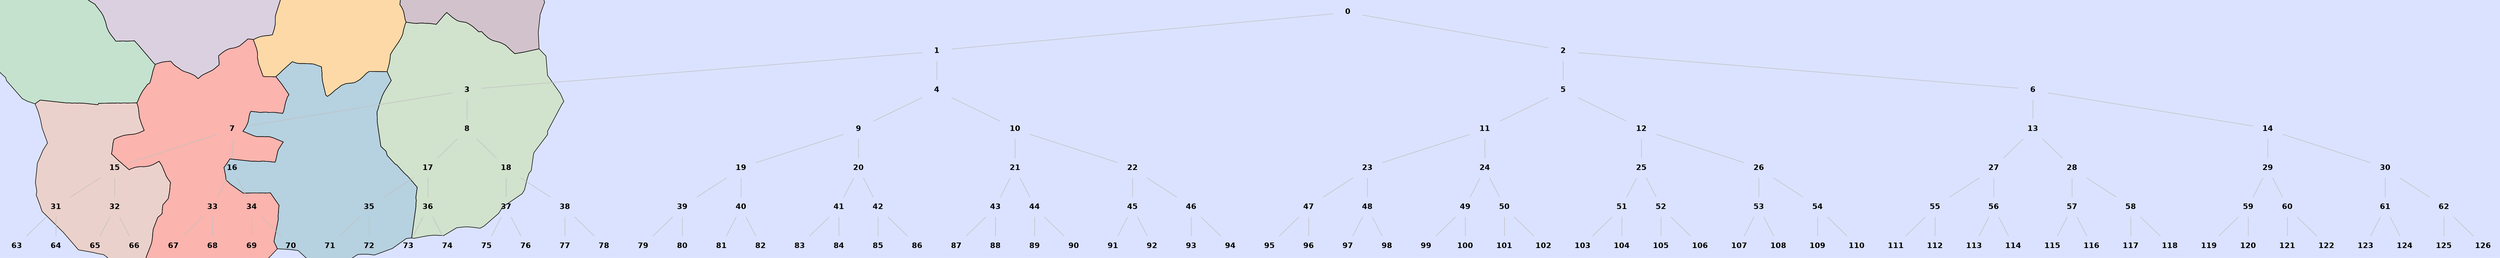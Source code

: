 graph "" {
	graph [_background=" c 7 -#fdd9a7 C 7 -#fdd9a7 P 531  660.045898 732.155579 668.213989 719.709473 679.601440 705.469116 682.025146 701.304504 683.100647 \
698.494202 686.769287 685.664917 690.393616 676.551331 694.412598 669.955383 697.510010 665.603821 696.970276 661.588196 696.845703 \
659.806519 695.152893 651.217896 691.402039 639.655090 688.747864 632.739441 689.830811 627.227173 690.855042 623.034729 684.741150 \
614.869202 678.307129 605.279602 684.948914 584.629333 686.778870 576.341736 686.807007 574.228455 667.552979 571.481201 666.683044 \
600.520874 664.715454 599.855286 664.039185 592.128967 659.791687 568.432678 661.920959 566.815002 662.517578 562.551086 661.280518 \
561.635681 657.464355 560.175842 652.934998 560.175842 651.462769 560.698853 651.462769 560.698853 652.934998 560.175842 657.464355 \
560.175842 661.280518 561.635681 662.517578 562.551086 661.920959 566.815002 659.791687 568.432678 664.039185 592.128967 664.715454 \
599.855286 666.683044 600.520874 667.552979 571.481201 686.807007 574.228455 687.190063 570.957703 686.839844 567.094299 687.603088 \
560.678650 689.297241 553.109741 690.867065 548.229004 705.589539 537.753601 708.364502 535.245300 716.790527 528.494141 718.565735 \
526.636597 722.419312 522.245300 712.385864 516.588440 701.440063 517.269531 690.197754 516.265991 676.019348 513.035034 672.229187 \
515.770935 671.304443 517.198608 670.610779 517.767944 670.392700 518.077271 665.170654 516.000183 662.089966 516.000183 662.089966 \
516.000183 665.170654 516.000183 670.392700 518.077271 670.610779 517.767944 671.304443 517.198608 672.229187 515.770935 676.019348 \
513.035034 690.197754 516.265991 701.440063 517.269531 712.385864 516.588440 722.419312 522.245300 732.180664 519.716125 746.330688 \
514.939941 737.521362 490.107361 732.426147 472.924713 731.465027 463.602539 728.948792 462.217316 700.954163 467.010834 698.914429 \
469.083191 698.830750 469.286987 695.926392 472.167236 694.212463 470.793915 689.684326 469.008575 688.988892 469.008575 685.879578 \
458.750549 685.693542 449.875610 677.917969 446.713287 678.691284 457.124451 682.551514 470.379242 678.514160 468.867920 672.059204 \
472.131348 633.405457 473.448944 632.445312 472.909058 606.756592 487.433899 590.837830 498.703247 587.165344 501.458984 587.215088 \
499.093994 585.888000 459.647308 585.888000 459.647308 587.215088 499.093994 587.165344 501.458984 590.837830 498.703247 606.756592 \
487.433899 604.952637 458.100525 605.040466 453.876251 605.040466 453.876251 604.952637 458.100525 606.756592 487.433899 632.445312 \
472.909058 633.405457 473.448944 672.059204 472.131348 678.514160 468.867920 682.551514 470.379242 678.691284 457.124451 677.917969 \
446.713287 685.693542 449.875610 685.879578 458.750549 688.988892 469.008575 689.684326 469.008575 694.212463 470.793915 695.926392 \
472.167236 698.830750 469.286987 698.914429 469.083191 700.954163 467.010834 728.948792 462.217316 731.465027 463.602539 735.133179 \
457.896790 737.323120 453.091431 738.117126 450.910156 738.926880 447.957794 741.177490 435.753632 742.946411 431.030151 741.107666 \
427.269501 738.124817 416.657684 719.128784 421.690887 717.354065 405.745270 714.739441 425.371155 713.760986 426.302246 712.439209 \
425.319000 708.082642 423.667908 706.127869 423.667908 702.331970 425.113159 700.298828 426.695831 700.298828 426.695831 702.331970 \
425.113159 706.127869 423.667908 708.082642 423.667908 712.439209 425.319000 711.307373 402.701874 712.843872 373.086182 712.105164 \
373.771088 664.851013 377.316620 661.871887 380.162384 661.533264 380.816437 659.928406 382.380585 657.561646 380.612305 655.933228 \
380.030579 655.933228 380.030579 657.561646 380.612305 659.928406 382.380585 661.533264 380.816437 661.871887 380.162384 664.851013 \
377.316620 712.105164 373.771088 712.843872 373.086182 711.307373 402.701874 712.439209 425.319000 713.760986 426.302246 714.739441 \
425.371155 717.354065 405.745270 719.128784 421.690887 738.124817 416.657684 736.908325 409.525787 735.788452 406.540344 733.218994 \
401.220673 729.387329 394.702362 717.662842 377.582733 714.499084 372.055115 714.126221 371.709778 713.515930 364.090607 713.029785 \
360.973328 711.347839 352.313080 707.958374 339.749573 675.117065 340.213654 670.903748 337.472534 668.065796 334.860626 664.588745 \
331.245972 658.097412 325.321930 654.331543 322.891266 648.529602 319.883057 645.512512 319.101807 639.631226 318.321869 637.561218 \
318.317902 636.857178 333.032318 633.960205 335.469208 633.499207 336.345245 631.453735 338.160522 631.783630 340.542847 631.439270 \
343.052612 630.495300 343.717682 626.589905 345.117981 624.629822 345.117981 624.629822 345.117981 626.589905 345.117981 630.495300 \
343.717682 631.439270 343.052612 631.783630 340.542847 631.453735 338.160522 633.499207 336.345245 633.960205 335.469208 636.857178 \
333.032318 637.561218 318.317902 632.267029 317.616669 631.535889 317.426758 624.739807 314.751953 623.717896 314.224945 615.985596 \
308.067841 613.057373 306.098633 604.459412 298.459991 598.284302 294.059326 595.123413 296.672211 589.016785 322.911163 588.586426 \
328.366425 588.268005 330.365234 588.259399 338.141632 587.848267 340.698853 587.217407 348.604156 573.266724 353.641174 573.262390 \
355.387177 571.014771 375.409576 569.742798 377.518005 569.816223 377.691406 569.894226 378.284454 569.337585 382.298187 568.210205 \
383.098938 565.276917 384.143677 565.276917 384.143677 568.210205 383.098938 569.337585 382.298187 569.894226 378.284454 569.816223 \
377.691406 569.742798 377.518005 571.014771 375.409576 573.262390 355.387177 573.266724 353.641174 570.181335 354.106628 567.482544 \
375.825928 565.194519 375.007599 561.939453 375.007599 561.939453 375.007599 565.194519 375.007599 567.482544 375.825928 570.181335 \
354.106628 563.418335 354.419525 563.189941 354.405884 560.548035 354.526886 559.799866 354.640564 558.815002 354.581451 553.986389 \
354.807129 553.459351 354.775177 551.142395 354.883148 547.156128 354.641174 541.630798 355.479889 540.071167 355.878143 533.677124 \
358.186768 515.234802 341.732727 511.351471 337.716034 508.009247 334.696655 506.575989 333.551147 503.346893 330.338623 501.776428 \
330.392059 501.380341 330.386047 500.069305 330.301605 493.589661 330.523193 492.602722 330.459503 489.103210 330.579132 484.302399 \
330.506042 479.942139 331.087616 471.560577 354.255951 471.442719 354.711823 470.220673 362.427643 469.435394 365.344604 469.692810 \
370.459320 469.367340 376.388153 469.342255 376.547333 467.589081 383.233887 461.921387 398.900574 466.732910 401.299011 471.588989 \
403.363281 478.040100 405.164734 486.102783 406.247101 490.487854 406.515594 497.051880 407.863251 500.434021 418.533264 502.269806 \
427.012512 502.271576 427.210785 502.222321 427.724487 502.320496 438.336273 502.251740 439.051727 502.261841 440.191986 502.364410 \
441.119415 503.355133 445.748810 515.622192 484.449066 519.106262 485.988220 527.909729 490.243378 531.619019 492.333954 536.222046 \
495.512726 536.545837 495.536102 548.510254 495.359894 545.707275 463.418823 545.034668 435.108276 554.656433 433.411407 540.050232 \
429.507935 540.339172 427.288239 540.218262 426.346405 539.654602 425.016449 538.816833 424.424561 535.719666 423.298676 535.719666 \
423.298676 538.816833 424.424561 539.654602 425.016449 540.218262 426.346405 540.339172 427.288239 540.050232 429.507935 554.656433 \
433.411407 545.034668 435.108276 545.707275 463.418823 548.510254 495.359894 536.545837 495.536102 536.222046 495.512726 526.803772 \
508.944122 525.967224 510.046539 517.096252 520.039429 516.231567 521.124084 513.309814 524.426208 509.526672 529.255676 507.428040 \
532.349426 504.882294 536.777283 495.364136 557.040222 492.996399 561.196228 482.794220 572.555542 482.425873 573.007996 483.587921 \
574.136475 486.002960 576.260437 487.185852 577.425903 495.954437 583.630920 519.268250 597.859741 522.446472 600.429504 530.380920 \
597.873291 530.200256 588.137329 529.205933 580.167480 524.693359 566.631531 525.436096 565.584656 525.097839 563.186157 525.392517 \
561.101074 527.519775 559.421692 530.230835 558.426453 532.381531 558.426453 532.381531 558.426453 530.230835 558.426453 527.519775 \
559.421692 525.392517 561.101074 525.097839 563.186157 525.436096 565.584656 524.693359 566.631531 529.205933 580.167480 530.200256 \
588.137329 530.380920 597.873291 540.993408 596.661072 540.776978 591.154175 540.776978 591.154175 540.993408 596.661072 530.380920 \
597.873291 522.446472 600.429504 519.350281 611.127380 518.745605 614.029480 518.300232 617.507874 518.308289 617.751160 517.816833 \
627.696777 517.980896 632.617920 517.056580 637.052490 501.380768 691.215271 510.659485 697.981140 517.121582 699.251343 549.067566 \
724.500549 571.718872 735.221680 582.785828 732.756653 590.225952 731.627014 596.786926 731.327759 612.954956 731.740356 604.233826 \
681.427185 602.576111 679.894653 602.053040 678.623291 599.574341 676.034302 599.688660 675.169067 599.349304 672.664062 597.969421 \
671.588318 594.158569 670.096069 590.288940 670.096069 589.383911 670.416931 585.658508 659.226807 583.752747 669.249695 581.045715 \
667.136353 562.929443 669.827332 549.229736 670.387695 552.167908 666.712524 560.739685 659.357605 558.666077 634.244263 560.252747 \
633.084351 560.847656 628.843323 557.852844 626.508667 555.614807 625.714417 553.721069 625.714417 553.721069 625.714417 555.614807 \
625.714417 557.852844 626.508667 560.780151 614.904175 560.689453 601.061401 568.404114 605.885742 584.709839 613.750366 584.430481 \
609.501953 581.567444 593.881042 581.567444 593.881042 584.430481 609.501953 584.709839 613.750366 568.404114 605.885742 560.689453 \
601.061401 560.780151 614.904175 557.852844 626.508667 560.847656 628.843323 560.252747 633.084351 558.666077 634.244263 560.739685 \
659.357605 552.167908 666.712524 549.229736 670.387695 562.929443 669.827332 581.045715 667.136353 583.752747 669.249695 585.658508 \
659.226807 589.383911 670.416931 590.288940 670.096069 594.158569 670.096069 597.969421 671.588318 599.349304 672.664062 599.688660 \
675.169067 599.574341 676.034302 602.053040 678.623291 623.770752 676.386597 623.405823 672.946289 623.404236 671.138672 623.248352 \
669.656311 617.786804 669.493835 617.786804 669.493835 623.248352 669.656311 623.404236 671.138672 623.405823 672.946289 623.770752 \
676.386597 602.053040 678.623291 602.576111 679.894653 604.233826 681.427185 612.954956 731.740356 621.428711 732.255615 623.926086 \
731.573608 645.056641 733.344055 645.271484 733.369385 652.413513 734.706604 657.676086 736.058716 660.045898 732.155579 659.985840 \
678.134460 661.249023 677.245728 661.896851 672.517273 661.728088 672.316895 655.733398 669.929932 652.719360 669.929932 650.060425 \
670.869629 649.448059 652.321960 648.091919 652.249329 647.238342 652.316406 645.636780 652.229797 640.742432 652.622131 640.194031 \
652.592834 641.548340 633.655945 642.193909 633.190918 642.820068 628.741272 640.846924 627.219788 638.464844 626.317932 633.234253 \
626.317932 632.009399 626.767639 628.940552 611.381104 628.528198 599.857422 632.059753 596.360413 629.160339 591.729248 627.972473 \
588.901245 600.566772 585.722046 600.480896 585.060547 600.139099 584.260071 599.820984 584.024902 599.820984 584.024902 600.139099 \
584.260071 600.480896 585.060547 600.566772 585.722046 627.972473 588.901245 629.160339 591.729248 632.059753 596.360413 628.528198 \
599.857422 628.940552 611.381104 632.009399 626.767639 633.234253 626.317932 638.464844 626.317932 640.846924 627.219788 642.820068 \
628.741272 642.193909 633.190918 641.548340 633.655945 640.194031 652.592834 640.742432 652.622131 645.636780 652.229797 647.238342 \
652.316406 648.091919 652.249329 649.448059 652.321960 650.060425 670.869629 652.719360 669.929932 655.733398 669.929932 661.728088 \
672.316895 661.896851 672.517273 661.249023 677.245728 659.985840 678.134460 660.045898 732.155579 c 7 -#fbb4ae C 7 -#fbb4ae P 633  \
275.272827 25.592672 273.812408 20.750032 260.072662 -14.964896 287.856812 -28.345028 298.550934 -28.560087 312.017120 -29.768543 \
311.979950 -25.644104 310.690247 2.440286 310.072174 6.856345 309.824310 24.970200 305.172455 26.816441 304.620850 30.861435 304.794952 \
31.281826 306.929535 32.852962 309.328186 33.712059 313.368805 33.712059 317.351379 32.236408 317.553741 32.092552 317.553741 32.092552 \
317.351379 32.236408 313.368805 33.712059 309.328186 33.712059 306.929535 32.852962 304.794952 31.281826 304.620850 30.861435 305.172455 \
26.816441 309.824310 24.970200 310.072174 6.856345 310.690247 2.440286 311.979950 -25.644104 312.017120 -29.768543 315.811737 -30.635792 \
322.039520 -29.854057 325.487976 -29.539288 331.657990 -29.186827 362.991089 -40.909164 373.286682 -45.163536 368.315765 13.807655 \
368.469116 14.120025 370.480408 16.075773 370.065643 19.216238 370.139282 19.799906 372.252197 21.377121 375.531860 22.588943 375.189056 \
48.968395 376.064911 49.334087 383.398132 53.080112 380.414429 63.882835 359.463776 67.863014 358.730560 46.102814 357.432190 45.903564 \
355.647552 70.856606 357.605286 70.026749 369.098053 73.395241 378.575775 74.026245 378.101501 80.571709 378.103424 80.585609 378.301300 \
86.561638 402.435486 83.473907 402.738617 85.802094 405.665588 88.144180 407.599152 88.853104 407.599152 88.853104 405.665588 88.144180 \
402.738617 85.802094 402.435486 83.473907 378.301300 86.561638 378.103424 80.585609 378.101501 80.571709 378.575775 74.026245 369.098053 \
73.395241 357.605286 70.026749 355.647552 70.856606 357.432190 45.903564 358.730560 46.102814 359.463776 67.863014 380.414429 63.882835 \
383.398132 53.080112 376.064911 49.334087 375.189056 48.968395 375.531860 22.588943 372.252197 21.377121 370.139282 19.799906 370.065643 \
19.216238 370.480408 16.075773 368.469116 14.120025 368.315765 13.807655 373.286682 -45.163536 373.510010 -45.264069 374.672302 \
-44.811363 379.338501 -43.481186 383.112732 -42.535599 394.216003 -40.139233 394.404541 -40.066097 416.567596 -32.337612 428.990356 \
-21.485243 428.259155 -19.819761 428.909973 16.108341 427.203400 29.455500 429.845367 32.576721 407.411285 34.178730 407.367340 \
34.378651 404.406158 43.442505 410.916595 42.961823 410.916595 42.961823 404.406158 43.442505 407.367340 34.378651 407.411285 34.178730 \
429.845367 32.576721 427.203400 29.455500 428.909973 16.108341 428.259155 -19.819761 428.990356 -21.485243 434.475525 -20.184631 \
445.605164 -18.367884 443.225037 18.052944 439.901306 31.827034 437.850983 31.827034 437.850983 31.827034 439.901306 31.827034 443.225037 \
18.052944 445.605164 -18.367884 448.097504 -18.147537 448.993774 -18.101494 451.120056 29.061237 447.638794 31.842356 446.510712 \
33.829948 445.820038 34.484173 445.935394 35.346577 445.439270 38.879578 440.222260 40.973835 438.064545 40.973835 438.064545 40.973835 \
440.222260 40.973835 445.439270 38.879578 445.935394 35.346577 445.820038 34.484173 446.510712 33.829948 447.638794 31.842356 451.120056 \
29.061237 448.993774 -18.101494 467.554779 -17.834370 475.359467 -14.771675 491.466400 -2.748501 506.151489 12.842864 499.862946 \
26.536219 493.464630 31.340992 491.629272 32.990833 489.075562 35.758663 483.875488 73.061821 481.463104 74.721085 479.451691 78.440964 \
479.102783 78.795563 476.990784 77.164223 474.778595 76.332176 470.445801 76.332176 470.445801 76.332176 474.778595 76.332176 476.990784 \
77.164223 479.102783 78.795563 479.451691 78.440964 481.463104 74.721085 483.875488 73.061821 489.075562 35.758663 491.629272 32.990833 \
493.464630 31.340992 499.862946 26.536219 507.646027 66.272667 507.812469 67.739639 507.488617 74.222359 507.912476 77.866951 508.111877 \
78.855698 508.320007 85.174622 509.036652 91.372581 509.334930 92.895401 493.356445 116.058083 486.606323 115.896622 484.754364 \
115.732147 477.342621 116.036026 473.922028 115.729393 473.369354 115.716042 471.069336 115.959427 467.703064 115.877670 465.612305 \
115.963005 460.297211 115.833885 459.681732 115.898422 443.527191 115.512001 420.393433 131.838562 420.190430 131.995575 411.720398 \
139.823868 411.357971 143.816971 411.297546 145.002182 410.774567 149.042404 407.902252 162.770706 411.565338 167.766541 418.953705 \
178.724258 458.840637 174.406448 460.605591 174.425491 461.012177 174.479355 464.894287 174.522476 467.336884 174.247482 470.878326 \
174.286606 472.117218 173.998016 472.404785 173.966858 476.616730 174.533768 475.534119 192.838013 473.088409 192.838013 473.088409 \
192.838013 475.534119 192.838013 476.616730 174.533768 479.481689 174.565506 479.894958 174.620728 480.802551 174.630707 485.192535 \
174.136673 488.044342 174.167892 501.811829 172.677551 503.242462 176.094315 506.666138 191.767120 508.057983 196.132477 508.109161 \
196.230713 515.913879 208.458282 516.998657 209.939301 498.627380 217.653580 493.251495 219.251190 490.491486 219.716278 485.531036 \
219.921204 485.146118 219.838776 482.909454 219.647095 480.576019 219.743469 480.136780 219.818527 476.627991 219.965225 475.913147 \
219.903168 472.721741 220.036362 469.562378 219.763947 468.659454 219.800339 468.125458 219.887878 462.047699 221.676193 442.875183 \
229.726929 447.941742 237.155548 448.054901 237.351440 451.203644 243.886505 452.239227 246.612656 454.628937 259.515747 455.555542 \
262.767181 457.468018 266.620667 475.156281 264.444366 476.505676 264.448608 477.202393 264.537720 477.572662 264.634064 480.040955 \
264.956909 483.095978 264.966736 484.366211 265.134033 484.889496 265.135712 489.887085 264.501923 490.024506 264.466461 490.889679 \
264.359528 492.692322 264.599518 498.956818 264.620209 499.810486 264.733002 515.929626 262.749756 517.631226 266.681091 517.897278 \
267.499542 519.523376 274.806244 519.652222 275.913330 521.223206 282.916779 524.330444 292.320709 524.428711 292.552094 527.474548 \
297.388397 514.128845 316.964996 503.760498 329.921692 503.346893 330.338623 501.776428 330.392059 501.380341 330.386047 500.069305 \
330.301605 493.589661 330.523193 492.602722 330.459503 489.103210 330.579132 484.302399 330.506042 479.942139 331.087616 471.560577 \
354.255951 471.442719 354.711823 470.220673 362.427643 469.435394 365.344604 469.692810 370.459320 469.367340 376.388153 469.342255 \
376.547333 467.589081 383.233887 461.921387 398.900574 458.265900 399.638092 451.990082 400.181396 450.566895 398.873108 449.257904 \
397.803925 448.337585 396.946014 448.080994 396.672577 436.745880 387.319702 430.987305 384.893188 426.130676 383.476685 418.994629 \
382.343597 417.509521 381.917969 413.072540 380.054932 410.085968 378.410522 404.968964 374.913361 403.645569 373.655731 398.233582 \
369.313568 398.088745 366.584595 398.527435 361.318573 398.933014 358.650757 398.875092 357.546661 398.920807 354.454102 398.808563 \
352.323120 397.738892 351.257477 395.646759 349.659454 392.075928 346.476227 387.173187 342.769318 390.209198 319.334717 391.143707 \
318.459381 393.010742 319.810333 395.139282 320.570770 400.653168 320.570770 401.646179 320.217285 401.646179 320.217285 400.653168 \
320.570770 395.139282 320.570770 393.010742 319.810333 391.143707 318.459381 390.209198 319.334717 387.173187 342.769318 386.613007 \
342.425171 369.443604 334.058044 366.675903 332.357574 362.639313 328.748413 360.153595 326.877655 355.474274 331.508881 351.486206 \
333.824921 344.950500 336.812317 335.269531 339.925262 330.390167 342.139587 322.938293 347.535309 319.856323 349.392365 316.126068 \
352.418091 314.961304 353.486969 311.490295 357.520874 310.114594 358.950439 309.088806 358.934601 302.923096 358.529205 299.358032 \
358.115784 292.954163 357.052185 286.589966 355.037689 281.459961 353.155823 277.542297 341.756226 274.851044 330.261444 272.023407 \
320.527954 271.332947 318.524933 269.343323 317.490417 268.148743 316.938324 266.749817 315.409546 259.598389 305.707977 257.019501 \
301.657654 253.386368 294.872131 248.771744 284.091064 247.741592 282.174805 249.854599 275.337097 250.736511 271.074677 251.166138 \
266.979187 251.167343 266.688477 251.446594 264.029816 251.447281 263.865204 252.298904 255.833435 255.668671 244.947601 261.158630 \
231.262344 263.529999 230.993088 266.293732 233.227722 271.440765 265.116211 273.262939 266.685974 274.284271 269.075409 275.939331 \
270.907654 275.717743 272.633942 275.929230 274.307861 276.745667 274.894928 276.745667 274.894928 275.929230 274.307861 275.717743 \
272.633942 275.939331 270.907654 274.284271 269.075409 273.262939 266.685974 271.440765 265.116211 266.293732 233.227722 263.529999 \
230.993088 261.158630 231.262344 261.061401 231.206543 250.953629 226.716476 245.053467 224.902557 240.924362 224.189896 234.110428 \
223.471146 236.981567 195.933243 239.904861 192.812057 239.931183 192.760040 241.012283 191.645096 241.595642 191.311554 242.113190 \
191.689545 242.113190 191.689545 241.595642 191.311554 241.012283 191.645096 239.931183 192.760040 239.904861 192.812057 236.981567 \
195.933243 234.110428 223.471146 231.447266 223.370667 223.394135 221.974808 218.455215 220.447617 211.296982 217.745697 205.621490 \
214.853668 203.746475 207.287903 203.479691 203.791092 202.108093 193.609558 201.001144 187.854858 203.001068 186.281540 211.252930 \
178.097092 211.492142 177.919495 233.608765 158.676941 236.826477 160.472778 244.216125 163.070587 245.775299 163.448257 252.226990 \
164.322708 252.574173 164.408722 256.069397 164.504150 258.402679 164.312180 262.248596 164.417419 262.725220 164.535690 268.849792 \
165.366074 271.049652 165.899643 277.194061 168.055786 278.353424 168.580414 288.702057 174.356094 289.029999 177.332153 289.314819 \
178.923492 289.750397 188.861664 290.556885 192.139496 297.758575 195.810150 298.860168 220.761139 288.366241 222.381409 303.814575 \
226.241089 303.434937 229.160873 303.487305 229.578140 306.817383 232.184006 308.839478 232.903915 311.285217 232.903915 311.285217 \
232.903915 308.839478 232.903915 306.817383 232.184006 303.487305 229.578140 303.434937 229.160873 303.814575 226.241089 288.366241 \
222.381409 298.860168 220.761139 297.758575 195.810150 290.556885 192.139496 289.750397 188.861664 289.314819 178.923492 289.029999 \
177.332153 288.702057 174.356094 288.898285 174.080154 322.739594 172.151566 323.014771 174.255554 323.411682 175.190125 324.768402 \
176.149338 326.616119 176.800949 332.133667 176.800949 335.992950 175.355865 331.479248 201.057312 339.067200 203.605469 341.939423 \
212.548096 342.092865 213.821075 342.277008 221.855103 342.298920 221.952881 342.532654 232.044678 342.774567 233.148315 345.449188 \
241.475815 349.515259 242.954987 349.711823 251.402542 352.588257 268.915619 353.690002 269.886047 354.895538 268.997406 358.433441 \
267.680939 361.529724 267.680939 365.021545 269.008881 366.323212 270.009155 366.759003 273.107056 380.135315 271.251862 389.470276 \
272.493988 391.013824 272.521820 391.224762 273.335144 399.662445 272.871155 399.662445 272.871155 391.224762 273.335144 391.013824 \
272.521820 389.470276 272.493988 380.135315 271.251862 366.759003 273.107056 366.323212 270.009155 365.021545 269.008881 361.529724 \
267.680939 358.433441 267.680939 354.895538 268.997406 353.690002 269.886047 352.588257 268.915619 349.711823 251.402542 349.515259 \
242.954987 345.449188 241.475815 342.774567 233.148315 342.532654 232.044678 342.298920 221.952881 351.787140 221.956635 351.787140 \
221.956635 342.298920 221.952881 342.277008 221.855103 342.092865 213.821075 341.939423 212.548096 342.269165 212.523529 362.141205 \
209.097809 365.559967 211.519592 366.596191 213.093796 367.573914 213.889557 367.069641 217.521561 367.221069 218.657043 368.810333 \
219.847717 371.458588 220.835678 376.102936 220.835678 379.346924 219.619888 380.524323 218.762436 380.829163 216.430481 413.831238 \
217.060516 424.791626 216.512787 425.568726 220.176819 419.559296 225.923615 419.071411 244.632690 416.055756 264.112000 415.978668 \
264.166504 415.341339 268.699921 416.774017 269.812592 420.959564 271.468323 423.711853 271.468323 423.711853 271.468323 420.959564 \
271.468323 416.774017 269.812592 415.341339 268.699921 415.978668 264.166504 416.055756 264.112000 419.071411 244.632690 419.559296 \
225.923615 425.568726 220.176819 424.791626 216.512787 413.831238 217.060516 380.829163 216.430481 380.524323 218.762436 379.346924 \
219.619888 376.102936 220.835678 371.458588 220.835678 368.810333 219.847717 367.221069 218.657043 367.069641 217.521561 367.573914 \
213.889557 366.596191 213.093796 365.559967 211.519592 362.141205 209.097809 342.269165 212.523529 341.939423 212.548096 339.067200 \
203.605469 340.691589 202.086166 340.691589 202.086166 339.067200 203.605469 331.479248 201.057312 335.992950 175.355865 332.133667 \
176.800949 326.616119 176.800949 324.768402 176.149338 323.411682 175.190125 323.014771 174.255554 322.739594 172.151566 288.898285 \
174.080154 293.578247 166.476059 294.385986 164.892456 301.835693 146.744995 305.019989 141.589340 309.599274 135.263062 309.595367 \
134.275543 319.829254 133.499710 340.175537 135.872772 343.156677 133.297806 343.607025 132.347961 345.755798 130.349121 348.510773 \
132.562607 350.135071 133.143143 352.802399 133.143143 352.802399 133.143143 350.135071 133.143143 348.510773 132.562607 345.755798 \
130.349121 343.607025 132.347961 343.156677 133.297806 340.175537 135.872772 319.829254 133.499710 309.595367 134.275543 308.878754 \
130.565613 308.289307 121.638771 307.791901 117.729271 305.492188 105.465469 295.571228 93.960320 295.533600 93.743027 294.895294 \
88.712776 335.568268 81.574356 338.044830 78.524857 338.718048 78.149658 340.639191 76.045982 340.670502 76.026100 343.889038 78.621498 \
344.983124 79.017990 344.983124 79.017990 343.889038 78.621498 340.670502 76.026100 340.639191 76.045982 338.718048 78.149658 338.044830 \
78.524857 335.568268 81.574356 294.895294 88.712776 294.870880 88.572617 293.981537 77.638794 292.898285 76.592270 286.037415 70.527611 \
277.967377 49.550446 276.668549 39.702339 276.776306 36.831539 275.272827 25.592672 c 7 -#b6d1df C 7 -#b6d1df P 521  407.902252 \
162.770706 411.565338 167.766541 418.953705 178.724258 458.840637 174.406448 460.605591 174.425491 461.012177 174.479355 464.894287 \
174.522476 467.336884 174.247482 470.878326 174.286606 472.117218 173.998016 472.404785 173.966858 476.616730 174.533768 479.481689 \
174.565506 479.894958 174.620728 480.802551 174.630707 485.192535 174.136673 488.044342 174.167892 501.811829 172.677551 503.242462 \
176.094315 505.546600 176.237076 524.125488 179.306274 528.026855 175.802292 528.299561 175.297867 529.771423 173.958496 531.705933 \
175.454697 534.820435 176.607040 536.776001 176.607040 539.468872 187.574966 542.884949 174.451157 543.113403 174.656143 543.113403 \
174.656143 542.884949 174.451157 539.468872 187.574966 536.776001 176.607040 534.820435 176.607040 531.705933 175.454697 529.771423 \
173.958496 528.299561 175.297867 528.026855 175.802292 524.125488 179.306274 505.546600 176.237076 503.242462 176.094315 506.666138 \
191.767120 508.057983 196.132477 508.109161 196.230713 515.913879 208.458282 516.998657 209.939301 498.627380 217.653580 493.251495 \
219.251190 490.491486 219.716278 485.531036 219.921204 485.146118 219.838776 482.909454 219.647095 480.576019 219.743469 480.136780 \
219.818527 476.627991 219.965225 475.913147 219.903168 472.721741 220.036362 469.562378 219.763947 468.659454 219.800339 468.125458 \
219.887878 462.047699 221.676193 442.875183 229.726929 447.941742 237.155548 448.054901 237.351440 451.203644 243.886505 452.239227 \
246.612656 454.628937 259.515747 455.555542 262.767181 457.468018 266.620667 475.156281 264.444366 476.505676 264.448608 477.202393 \
264.537720 477.572662 264.634064 480.040955 264.956909 483.095978 264.966736 484.366211 265.134033 484.889496 265.135712 489.887085 \
264.501923 490.024506 264.466461 490.889679 264.359528 492.692322 264.599518 498.956818 264.620209 499.810486 264.733002 515.929626 \
262.749756 517.631226 266.681091 517.897278 267.499542 519.523376 274.806244 539.125671 271.800934 536.408264 297.200165 543.385986 \
297.074768 547.089417 297.281372 547.985657 297.396881 548.217529 297.409546 549.152954 269.487305 552.522766 269.487305 556.454102 \
268.045319 553.191589 297.268860 559.506165 297.154633 559.040588 269.286163 558.074097 267.673981 598.475220 272.997437 597.685791 \
263.464294 597.745789 261.227264 632.486816 259.394379 634.956543 257.168396 635.270020 256.529602 637.636414 254.350616 639.314880 \
255.637268 641.603821 256.496918 641.603821 256.496918 639.314880 255.637268 637.636414 254.350616 635.270020 256.529602 634.956543 \
257.168396 632.486816 259.394379 597.745789 261.227264 597.685791 263.464294 598.475220 272.997437 558.074097 267.673981 559.040588 \
269.286163 559.506165 297.154633 553.191589 297.268860 556.454102 268.045319 552.522766 269.487305 549.152954 269.487305 548.217529 \
297.409546 547.985657 297.396881 547.089417 297.281372 543.385986 297.074768 536.408264 297.200165 539.125671 271.800934 519.523376 \
274.806244 519.652222 275.913330 521.223206 282.916779 524.330444 292.320709 524.428711 292.552094 527.474548 297.388397 514.128845 \
316.964996 503.760498 329.921692 503.346893 330.338623 506.575989 333.551147 508.009247 334.696655 511.351471 337.716034 515.234802 \
341.732727 533.677124 358.186768 540.071167 355.878143 541.630798 355.479889 547.156128 354.641174 551.142395 354.883148 553.459351 \
354.775177 553.986389 354.807129 558.815002 354.581451 559.799866 354.640564 560.548035 354.526886 563.189941 354.405884 563.418335 \
354.419525 570.181335 354.106628 573.266724 353.641174 587.217407 348.604156 587.848267 340.698853 588.259399 338.141632 588.268005 \
330.365234 588.586426 328.366425 589.016785 322.911163 595.123413 296.672211 598.284302 294.059326 604.459412 298.459991 613.057373 \
306.098633 615.985596 308.067841 623.717896 314.224945 624.739807 314.751953 631.535889 317.426758 632.267029 317.616669 637.561218 \
318.317902 639.631226 318.321869 645.512512 319.101807 648.529602 319.883057 654.331543 322.891266 658.097412 325.321930 664.588745 \
331.245972 668.065796 334.860626 670.903748 337.472534 675.117065 340.213654 707.958374 339.749573 715.551147 323.375336 702.599487 \
302.381714 699.406555 295.861969 695.687134 285.615234 690.696655 268.759949 689.373962 265.665009 689.570618 259.961975 689.669739 \
259.294189 689.912354 252.298187 689.825989 248.367020 690.148132 244.802673 696.436951 201.851624 654.013489 208.061859 654.141724 \
231.664398 654.141724 231.664398 654.013489 208.061859 696.436951 201.851624 705.995361 192.891373 708.158447 185.181747 722.784851 \
169.155472 725.288574 168.019745 725.580811 167.897614 730.061584 162.961929 730.292603 162.668335 738.441101 153.613220 740.486694 \
151.515396 744.544250 147.998245 745.322266 147.253448 748.229492 144.176849 763.378967 126.294350 761.085205 109.503334 760.966736 \
106.007965 761.704956 101.802452 761.144958 97.848457 760.946716 92.176598 761.024597 91.059502 753.087708 32.958549 750.874268 \
32.721642 743.467041 31.718678 743.104797 31.715593 717.812683 13.514937 685.281555 1.567315 684.822327 1.360571 672.330444 2.838573 \
663.004822 2.912210 663.406006 17.483297 662.458740 53.736176 664.868042 55.690636 666.416382 54.558533 668.001160 53.995846 672.865051 \
53.995846 677.046814 55.621296 677.650391 59.831757 678.664490 60.411068 679.187439 60.377022 689.687927 56.073875 724.382996 53.243671 \
722.498169 55.833775 723.519836 71.569824 721.194946 97.446739 721.855835 98.743225 697.011597 98.573944 697.284912 99.478096 698.981934 \
107.801949 706.170044 107.764137 706.170044 107.764137 698.981934 107.801949 697.284912 99.478096 697.011597 98.573944 721.855835 \
98.743225 721.194946 97.446739 723.519836 71.569824 722.498169 55.833775 724.382996 53.243671 689.687927 56.073875 679.187439 60.377022 \
678.664490 60.411068 677.650391 59.831757 677.046814 55.621296 672.865051 53.995846 668.001160 53.995846 666.416382 54.558533 664.868042 \
55.690636 662.458740 53.736176 663.406006 17.483297 663.004822 2.912210 654.777710 2.373223 654.048462 2.298944 622.152222 -17.691879 \
621.075073 -18.091568 620.180115 -17.882502 618.216431 -17.491217 608.222656 -15.842809 601.633423 -15.216659 601.956360 26.900272 \
598.736267 40.224373 598.764160 40.309048 598.590698 40.724068 598.545166 41.074104 574.517944 46.781410 581.806274 47.300812 593.769714 \
50.188244 597.145813 48.079582 598.477417 46.206795 602.433472 57.905010 603.963257 79.078117 606.891541 79.197456 608.502380 79.464066 \
607.764221 89.629013 607.764221 89.629013 608.502380 79.464066 606.891541 79.197456 603.963257 79.078117 602.433472 57.905010 598.477417 \
46.206795 597.145813 48.079582 593.769714 50.188244 581.806274 47.300812 574.517944 46.781410 598.545166 41.074104 598.590698 40.724068 \
598.764160 40.309048 598.736267 40.224373 601.956360 26.900272 601.633423 -15.216659 592.646973 -14.990014 593.468689 0.273947 593.468689 \
0.273947 592.646973 -14.990014 584.672119 -15.343839 558.720581 -3.720593 544.431396 9.530953 553.654541 22.905231 551.598511 66.539688 \
549.693115 69.294228 549.778320 69.493050 550.365051 73.817337 549.856140 74.424133 549.878845 74.992645 554.056946 87.997673 555.407654 \
79.015068 580.994385 80.409225 583.103577 80.686356 585.385498 78.963013 587.373657 79.285843 589.444885 79.368958 591.712708 112.587730 \
589.693604 114.148323 589.585205 114.970535 590.046692 118.333618 591.276306 119.238586 594.924866 120.586449 597.534119 120.586449 \
597.534119 120.586449 594.924866 120.586449 593.458374 152.128357 598.903748 147.791565 607.952271 142.572342 620.863770 138.133728 \
622.128723 156.807755 625.595093 159.257309 626.309265 160.346146 598.158691 162.155563 609.178040 164.082474 623.943542 169.003815 \
621.878479 171.308121 623.167419 188.409485 626.137878 168.203476 627.748901 166.924408 627.976685 167.090790 627.976685 167.090790 \
627.748901 166.924408 626.137878 168.203476 623.167419 188.409485 623.157654 188.681061 609.029724 183.968124 609.029724 183.968124 \
623.157654 188.681061 623.167419 188.409485 621.878479 171.308121 623.943542 169.003815 609.178040 164.082474 598.158691 162.155563 \
626.309265 160.346146 625.595093 159.257309 622.128723 156.807755 620.863770 138.133728 607.952271 142.572342 598.903748 147.791565 \
593.458374 152.128357 594.924866 120.586449 591.276306 119.238586 590.046692 118.333618 589.585205 114.970535 565.487000 118.527840 \
565.654358 120.411316 571.081482 120.700356 571.081482 120.700356 565.654358 120.411316 565.487000 118.527840 589.585205 114.970535 \
589.693604 114.148323 591.712708 112.587730 589.444885 79.368958 587.373657 79.285843 587.291626 81.359657 587.291626 81.359657 \
587.373657 79.285843 585.385498 78.963013 583.103577 80.686356 580.994385 80.409225 555.407654 79.015068 554.056946 87.997673 549.878845 \
74.992645 549.856140 74.424133 550.365051 73.817337 549.778320 69.493050 549.693115 69.294228 551.598511 66.539688 553.654541 22.905231 \
544.431396 9.530953 544.351562 9.551395 543.356873 9.739798 528.835388 11.540229 506.151489 12.842864 499.862946 26.536219 507.646027 \
66.272667 507.812469 67.739639 507.488617 74.222359 507.912476 77.866951 508.111877 78.855698 510.108215 78.710999 531.782288 79.136215 \
529.559692 97.044708 523.305176 96.605370 523.305176 96.605370 529.559692 97.044708 531.782288 79.136215 510.108215 78.710999 508.111877 \
78.855698 508.320007 85.174622 509.036652 91.372581 509.334930 92.895401 493.356445 116.058083 486.606323 115.896622 484.754364 \
115.732147 477.342621 116.036026 477.486328 124.123146 479.892517 145.503922 482.611877 143.702164 490.746552 145.212784 504.683197 \
143.810043 506.848572 148.158569 522.698914 147.244720 524.564758 147.338730 524.895264 147.319733 526.250305 126.389694 527.823853 \
124.971352 529.841248 126.454521 532.735107 127.480232 535.171326 127.480232 538.956177 147.226227 539.658447 147.185760 542.308655 \
147.319122 543.566650 147.247314 544.718140 147.304520 544.535828 167.807632 548.057800 164.592346 561.471619 165.692429 584.883545 \
164.039124 575.791138 174.786026 573.677307 177.669128 560.435852 202.877548 559.621399 203.991577 550.562744 214.659515 590.507812 \
211.378952 591.268921 210.661636 592.367249 211.431061 596.539429 212.953278 599.177429 212.953278 602.796204 211.565430 602.796204 \
211.565430 599.177429 212.953278 596.539429 212.953278 592.367249 211.431061 591.268921 210.661636 590.507812 211.378952 550.562744 \
214.659515 559.621399 203.991577 560.435852 202.877548 573.677307 177.669128 575.791138 174.786026 584.883545 164.039124 561.471619 \
165.692429 548.057800 164.592346 544.535828 167.807632 544.718140 147.304520 543.566650 147.247314 542.308655 147.319122 539.658447 \
147.185760 538.956177 147.226227 535.171326 127.480232 532.735107 127.480232 529.841248 126.454521 527.823853 124.971352 526.250305 \
126.389694 524.895264 147.319733 524.564758 147.338730 522.698914 147.244720 506.848572 148.158569 504.683197 143.810043 490.746552 \
145.212784 482.611877 143.702164 479.892517 145.503922 477.486328 124.123146 477.342621 116.036026 473.922028 115.729393 473.369354 \
115.716042 471.069336 115.959427 467.703064 115.877670 465.612305 115.963005 460.297211 115.833885 459.681732 115.898422 460.276550 \
128.404892 459.126434 143.814102 459.126434 143.814102 460.276550 128.404892 459.681732 115.898422 443.527191 115.512001 420.393433 \
131.838562 420.190430 131.995575 411.720398 139.823868 411.357971 143.816971 411.297546 145.002182 410.774567 149.042404 407.902252 \
162.770706 c 7 -#dbd0df C 7 -#dbd0df P 756  60.872665 630.694885 60.825802 629.381226 60.003162 618.340088 60.273907 616.176819 \
60.529766 613.211975 60.634800 601.572144 60.541531 598.409180 64.667023 562.534790 66.366798 561.740845 110.665787 545.429016 115.259186 \
543.439392 119.059830 541.669312 120.655060 540.821167 136.138992 521.760437 136.190826 518.890747 148.242188 496.409668 151.023453 \
489.091156 156.322556 473.573456 160.935135 470.018707 170.944778 463.943176 172.294098 461.819763 182.842316 448.121552 185.478882 \
443.469696 186.523392 441.229553 190.178436 431.275787 192.925781 420.564484 196.195374 413.479034 199.666870 408.272675 207.847961 \
397.648499 209.082794 395.876831 216.407166 396.175262 216.759155 396.157562 221.996918 396.371002 225.173065 396.210724 226.727554 \
396.061066 227.993164 395.997345 231.338348 396.133392 232.198029 396.129211 232.715302 396.150269 233.724518 396.237701 243.345383 \
396.630920 244.638474 395.136841 249.070709 390.477509 278.664398 355.640167 281.067474 353.531464 281.459961 353.155823 286.589966 \
355.037689 292.954163 357.052185 299.358032 358.115784 302.923096 358.529205 309.088806 358.934601 310.114594 358.950439 311.490295 \
357.520874 314.961304 353.486969 316.126068 352.418091 319.856323 349.392365 322.938293 347.535309 330.390167 342.139587 335.269531 \
339.925262 344.950500 336.812317 351.486206 333.824921 355.474274 331.508881 360.153595 326.877655 362.639313 328.748413 366.675903 \
332.357574 369.443604 334.058044 386.613007 342.425171 387.173187 342.769318 392.075928 346.476227 395.646759 349.659454 397.738892 \
351.257477 398.808563 352.323120 398.920807 354.454102 398.875092 357.546661 398.933014 358.650757 398.527435 361.318573 398.088745 \
366.584595 398.233582 369.313568 396.491425 371.255646 397.129211 383.398224 397.129211 383.398224 396.491425 371.255646 398.233582 \
369.313568 403.645569 373.655731 404.968964 374.913361 410.085968 378.410522 413.072540 380.054932 417.509521 381.917969 418.994629 \
382.343597 426.130676 383.476685 430.987305 384.893188 436.745880 387.319702 448.080994 396.672577 448.337585 396.946014 449.257904 \
397.803925 450.566895 398.873108 451.990082 400.181396 458.265900 399.638092 460.083557 418.860321 460.083557 418.860321 458.265900 \
399.638092 461.921387 398.900574 466.732910 401.299011 471.588989 403.363281 478.040100 405.164734 477.984680 421.868408 475.139587 \
434.834900 473.701263 434.322205 473.701263 434.322205 475.139587 434.834900 477.984680 421.868408 478.040100 405.164734 486.102783 \
406.247101 490.487854 406.515594 497.051880 407.863251 500.434021 418.533264 502.269806 427.012512 502.271576 427.210785 502.222321 \
427.724487 502.320496 438.336273 502.251740 439.051727 502.261841 440.191986 502.364410 441.119415 503.355133 445.748810 515.622192 \
484.449066 519.106262 485.988220 527.909729 490.243378 531.619019 492.333954 536.222046 495.512726 526.803772 508.944122 525.967224 \
510.046539 517.096252 520.039429 481.071014 521.579163 478.420074 523.857239 477.672180 525.213806 476.280975 526.525574 474.159485 \
524.970093 472.698883 524.450928 468.914703 511.899139 466.464630 483.943146 461.936218 484.053467 461.448700 484.042419 459.185272 \
481.226685 451.163818 473.088928 429.850616 448.208252 426.403259 444.675598 425.214752 444.747559 424.230713 444.753265 419.722382 \
445.029297 420.135956 480.512360 418.062592 482.340546 416.539948 481.217712 413.633301 480.157074 413.633301 480.157074 416.539948 \
481.217712 418.062592 482.340546 420.135956 480.512360 419.722382 445.029297 424.230713 444.753265 425.214752 444.747559 426.403259 \
444.675598 429.850616 448.208252 451.163818 473.088928 459.185272 481.226685 461.448700 484.042419 461.244202 484.228455 460.486145 \
499.324371 461.279907 524.428223 461.279907 524.428223 460.486145 499.324371 461.244202 484.228455 461.448700 484.042419 461.936218 \
484.053467 466.464630 483.943146 468.914703 511.899139 472.698883 524.450928 474.159485 524.970093 476.280975 526.525574 477.672180 \
525.213806 478.420074 523.857239 481.071014 521.579163 517.096252 520.039429 516.231567 521.124084 513.309814 524.426208 509.526672 \
529.255676 507.428040 532.349426 504.882294 536.777283 495.364136 557.040222 492.996399 561.196228 482.794220 572.555542 482.425873 \
573.007996 483.587921 574.136475 486.002960 576.260437 487.185852 577.425903 495.954437 583.630920 494.038635 610.323975 491.416962 \
612.548889 490.707977 613.969177 488.915497 615.687866 487.944641 614.935730 483.112427 612.997620 480.268799 612.997620 477.916138 \
613.837585 475.707855 594.127869 473.419922 612.279602 470.836182 610.277161 465.308655 572.991638 464.927155 573.005798 458.350342 \
573.877686 457.739838 535.943420 432.678131 535.106567 430.365723 531.328125 425.146454 524.982117 427.196106 522.831848 428.441376 \
521.149536 428.441376 521.149536 427.196106 522.831848 425.146454 524.982117 430.365723 531.328125 432.678131 535.106567 457.739838 \
535.943420 458.350342 573.877686 464.927155 573.005798 465.308655 572.991638 470.836182 610.277161 473.419922 612.279602 475.707855 \
594.127869 477.916138 613.837585 480.268799 612.997620 483.112427 612.997620 487.944641 614.935730 488.915497 615.687866 490.707977 \
613.969177 491.416962 612.548889 494.038635 610.323975 495.954437 583.630920 519.268250 597.859741 522.446472 600.429504 519.350281 \
611.127380 518.745605 614.029480 518.300232 617.507874 518.308289 617.751160 517.816833 627.696777 517.980896 632.617920 517.056580 \
637.052490 501.380768 691.215271 494.629944 689.396912 491.927734 688.746338 489.251953 688.178589 478.343994 686.484192 474.285919 \
684.707581 471.451385 683.751038 459.471802 680.098083 430.635345 683.241943 425.353851 634.919922 441.875305 630.859375 447.721466 \
630.120178 447.681458 629.462830 420.231781 626.752319 420.065826 625.558594 422.525208 623.249512 422.527527 623.244385 421.034119 \
605.429321 421.429993 596.226746 421.747986 596.183044 419.142700 571.495911 416.971985 569.376526 416.580444 568.484680 414.606018 \
566.439697 414.280975 566.253479 413.707123 562.206116 411.796844 560.763672 409.825317 560.060547 406.026611 560.060547 406.026611 \
560.060547 409.825317 560.060547 411.796844 560.763672 413.707123 562.206116 414.280975 566.253479 414.606018 566.439697 416.580444 \
568.484680 416.971985 569.376526 419.142700 571.495911 421.747986 596.183044 421.429993 596.226746 421.034119 605.429321 422.527527 \
623.244385 422.525208 623.249512 420.065826 625.558594 417.909363 623.825378 415.250763 622.825256 412.740936 622.825256 412.740936 \
622.825256 415.250763 622.825256 417.909363 623.825378 420.065826 625.558594 420.231781 626.752319 447.681458 629.462830 447.721466 \
630.120178 441.875305 630.859375 425.353851 634.919922 430.635345 683.241943 420.031616 684.787415 410.698242 686.823669 407.089233 \
687.868286 403.196686 689.276245 399.841675 690.612122 377.977783 690.720886 351.939880 720.998596 323.611969 728.065552 320.826569 \
728.072876 313.587738 728.565735 308.717773 729.057007 299.630737 730.570984 300.608978 685.629822 303.579742 671.313232 304.416779 \
671.606689 304.416779 671.606689 303.579742 671.313232 300.579102 669.044312 300.515656 668.545349 300.999420 664.918152 300.333496 \
664.323059 298.950348 662.089050 299.646454 644.044128 293.881714 644.994629 292.373138 645.047363 291.255341 629.340759 315.855377 \
635.406677 318.848663 633.065430 325.305634 627.281677 328.911957 627.926331 340.029388 630.545349 340.236267 630.605225 340.542755 \
591.126526 343.234894 592.107727 347.156128 592.107727 347.156128 592.107727 343.234894 592.107727 340.542755 591.126526 340.236267 \
630.605225 340.029388 630.545349 336.764252 592.967529 338.658234 589.748962 338.627686 589.673889 338.402252 587.903625 338.606384 \
586.312012 341.484589 584.023132 343.969543 583.105286 347.057190 583.105286 350.000793 584.200928 352.602600 561.756714 354.280151 \
582.369263 357.393768 580.204651 357.114868 560.922363 353.635681 560.923340 354.067657 538.981812 352.186066 536.003357 352.242554 \
535.868103 352.465454 534.170166 352.132202 531.676392 350.591003 530.511902 350.660187 512.064514 353.796234 511.733765 353.436829 \
506.120819 350.043579 494.490265 355.639587 492.293060 356.253876 488.011902 354.124603 486.329376 351.578613 485.362610 350.464111 \
467.743713 352.383362 467.469513 350.321320 449.012543 352.542480 447.239410 352.560272 447.105255 352.026093 443.318939 353.239471 \
442.295074 353.239471 442.295074 352.026093 443.318939 352.560272 447.105255 352.542480 447.239410 350.321320 449.012543 352.383362 \
467.469513 350.464111 467.743713 351.578613 485.362610 354.124603 486.329376 356.253876 488.011902 355.639587 492.293060 350.043579 \
494.490265 353.436829 506.120819 353.796234 511.733765 350.660187 512.064514 350.591003 530.511902 352.132202 531.676392 352.465454 \
534.170166 352.242554 535.868103 352.186066 536.003357 354.067657 538.981812 353.635681 560.923340 357.114868 560.922363 357.393768 \
580.204651 354.280151 582.369263 352.602600 561.756714 350.000793 584.200928 347.057190 583.105286 343.969543 583.105286 341.484589 \
584.023132 338.606384 586.312012 338.402252 587.903625 338.627686 589.673889 338.658234 589.748962 336.764252 592.967529 340.029388 \
630.545349 328.911957 627.926331 325.305634 627.281677 318.848663 633.065430 315.855377 635.406677 291.255341 629.340759 292.373138 \
645.047363 286.777740 645.961548 286.588745 639.513245 283.440491 626.666260 282.583466 626.972717 276.557159 626.972717 276.139130 \
626.824280 272.951660 624.262512 273.589478 619.784241 274.583191 619.084778 277.520813 618.052490 280.941254 618.052490 284.516937 \
619.387207 286.562836 620.931396 287.926727 619.526123 288.486176 619.210632 319.088226 618.619568 315.629547 612.172363 291.512573 \
615.791809 290.233826 583.613953 294.835876 583.398865 294.285217 569.097412 294.285217 569.097412 294.835876 583.398865 290.233826 \
583.613953 291.512573 615.791809 315.629547 612.172363 319.088226 618.619568 288.486176 619.210632 287.926727 619.526123 286.562836 \
620.931396 284.516937 619.387207 280.941254 618.052490 277.520813 618.052490 274.583191 619.084778 273.589478 619.784241 272.951660 \
624.262512 276.139130 626.824280 276.557159 626.972717 282.583466 626.972717 283.440491 626.666260 286.588745 639.513245 286.777740 \
645.961548 292.373138 645.047363 293.881714 644.994629 299.646454 644.044128 298.950348 662.089050 300.333496 664.323059 300.999420 \
664.918152 300.515656 668.545349 300.579102 669.044312 303.579742 671.313232 300.608978 685.629822 299.630737 730.570984 295.304413 \
731.574158 294.076324 731.543091 275.391510 738.445435 252.960541 738.016418 251.691940 738.036133 249.488602 738.222717 247.276855 \
712.140930 246.992462 684.823730 242.928268 684.823730 240.965897 684.105774 238.294662 682.056763 238.140381 680.832642 238.388504 \
678.889160 239.870834 677.742859 239.870834 677.742859 238.388504 678.889160 238.140381 680.832642 238.294662 682.056763 240.965897 \
684.105774 242.928268 684.823730 246.992462 684.823730 247.276855 712.140930 249.488602 738.222717 237.454651 740.084717 232.442215 \
741.207214 233.576691 687.665894 233.576691 687.665894 232.442215 741.207214 228.875885 742.129028 208.524231 734.985535 188.089874 \
716.277405 186.217697 715.800964 182.176071 714.914062 176.560562 714.072327 178.363510 658.978455 181.341476 660.080750 181.341476 \
660.080750 178.363510 658.978455 176.560562 714.072327 173.061890 713.669434 158.389343 712.994385 126.424553 693.732422 115.688644 \
679.992310 117.351341 677.734131 121.063652 673.301758 126.271698 667.884216 171.291382 662.592773 173.090210 687.509338 175.169830 \
659.541931 177.023315 657.974121 176.692963 655.616455 177.036392 653.167236 177.181305 653.059448 182.355255 651.014038 184.157089 \
651.014038 184.157089 651.014038 182.355255 651.014038 177.181305 653.059448 177.036392 653.167236 175.585098 651.952759 175.585098 \
651.952759 177.036392 653.167236 176.692963 655.616455 177.023315 657.974121 175.169830 659.541931 173.090210 687.509338 171.291382 \
662.592773 126.271698 667.884216 134.307541 658.797424 132.391129 637.246338 132.982086 621.541321 157.891296 626.362793 159.803711 \
623.874573 170.733566 623.852966 173.507477 623.641174 173.539841 623.043335 179.181091 596.077698 180.757111 596.634766 180.757111 \
596.634766 179.181091 596.077698 173.539841 623.043335 173.499451 621.316528 175.016388 595.725342 176.695999 594.180603 176.401764 \
592.018433 176.620377 590.405884 179.241272 588.312012 181.692017 587.415039 183.851044 587.415039 189.064880 589.457092 186.932526 \
573.955872 187.479034 561.996277 181.664337 556.380188 199.341370 554.316467 209.525238 555.273682 211.528854 569.529907 213.781525 \
551.138672 214.572083 549.706482 214.435410 549.373352 214.228424 547.724304 214.454132 545.911682 216.444778 544.482788 220.101852 \
543.167725 222.559845 543.167725 225.759766 521.438110 225.770401 521.437866 225.656708 500.163574 229.013687 502.466492 235.919998 \
500.841827 262.509064 503.499695 262.808685 503.879456 269.005310 503.909271 269.775513 503.954865 272.844360 503.969727 278.975708 \
504.335602 280.126923 504.215363 280.393555 504.202118 284.283142 503.793243 284.105896 491.244232 285.904083 468.262939 288.539764 \
467.313568 290.945984 503.821350 294.649170 503.637115 294.259216 485.790161 294.259216 485.790161 294.649170 503.637115 290.945984 \
503.821350 288.539764 467.313568 285.904083 468.262939 284.105896 491.244232 284.283142 503.793243 280.393555 504.202118 280.126923 \
504.215363 278.975708 504.335602 272.844360 503.969727 275.934601 466.921234 276.892456 465.999603 276.767853 465.012146 277.216064 \
461.630676 278.802460 460.444885 282.531982 459.052399 284.560760 459.052399 284.560760 459.052399 282.531982 459.052399 278.802460 \
460.444885 277.216064 461.630676 276.709381 461.152039 275.936584 459.828247 273.650116 438.141479 273.622925 432.128204 261.897827 \
429.223511 251.890106 408.907227 273.369720 407.523865 282.968414 409.055145 282.807098 432.497833 284.864868 432.535248 290.266266 \
433.052856 290.880737 433.017181 291.181396 420.121979 293.962769 406.334076 295.717590 406.334076 297.919312 419.491364 301.234344 \
404.512726 302.553986 406.382812 302.553986 406.382812 301.234344 404.512726 297.919312 419.491364 295.717590 406.334076 301.102325 \
404.279022 301.480103 401.520477 326.841644 401.950165 340.535828 403.518250 341.612762 402.606598 344.114777 402.689148 346.835297 \
402.641510 347.638458 380.741364 346.201019 367.548126 346.201019 367.548126 347.638458 380.741364 346.835297 402.641510 344.114777 \
402.689148 341.612762 402.606598 340.535828 403.518250 326.841644 401.950165 301.480103 401.520477 301.102325 404.279022 295.717590 \
406.334076 293.962769 406.334076 291.181396 420.121979 290.880737 433.017181 290.266266 433.052856 284.864868 432.535248 282.807098 \
432.497833 282.968414 409.055145 273.369720 407.523865 251.890106 408.907227 261.897827 429.223511 273.622925 432.128204 273.650116 \
438.141479 275.936584 459.828247 276.709381 461.152039 277.216064 461.630676 276.767853 465.012146 276.892456 465.999603 275.934601 \
466.921234 272.844360 503.969727 269.775513 503.954865 269.005310 503.909271 262.808685 503.879456 262.509064 503.499695 255.917328 \
492.840454 252.137177 484.094696 228.668274 488.174561 231.690125 468.698334 233.089661 468.610931 232.740311 463.238464 229.010330 \
445.146088 229.010330 445.146088 232.740311 463.238464 233.089661 468.610931 231.690125 468.698334 228.668274 488.174561 252.137177 \
484.094696 255.917328 492.840454 262.509064 503.499695 235.919998 500.841827 229.013687 502.466492 225.656708 500.163574 225.770401 \
521.437866 225.759766 521.438110 222.559845 543.167725 220.101852 543.167725 216.444778 544.482788 214.454132 545.911682 214.228424 \
547.724304 214.435410 549.373352 214.572083 549.706482 213.781525 551.138672 211.528854 569.529907 209.525238 555.273682 199.341370 \
554.316467 181.664337 556.380188 187.479034 561.996277 186.932526 573.955872 189.064880 589.457092 183.851044 587.415039 181.692017 \
587.415039 179.241272 588.312012 176.620377 590.405884 174.458023 588.283081 173.593781 586.383240 171.702316 584.882996 163.737808 \
539.684021 160.388229 536.291443 169.847778 537.546387 169.847778 537.546387 160.388229 536.291443 163.737808 539.684021 171.702316 \
584.882996 173.593781 586.383240 174.458023 588.283081 176.620377 590.405884 176.401764 592.018433 176.695999 594.180603 175.016388 \
595.725342 173.499451 621.316528 173.539841 623.043335 173.507477 623.641174 170.733566 623.852966 159.803711 623.874573 157.891296 \
626.362793 132.982086 621.541321 132.391129 637.246338 134.307541 658.797424 126.271698 667.884216 121.063652 673.301758 117.351341 \
677.734131 115.688644 679.992310 111.403145 678.903259 109.087822 678.389771 84.298615 673.689514 76.534203 667.057617 64.947296 \
644.288879 60.872665 630.694885 c 7 -#d1e2cd C 7 -#d1e2cd P 619  993.619995 235.637131 982.993469 243.787018 945.294250 244.900604 \
947.782776 248.097290 973.121277 252.170380 970.624207 254.340439 965.834229 257.892365 965.689331 257.980438 962.739868 280.485107 \
961.071411 280.485107 961.071411 280.485107 962.739868 280.485107 965.689331 257.980438 965.834229 257.892365 970.624207 254.340439 \
973.121277 252.170380 947.782776 248.097290 945.294250 244.900604 982.993469 243.787018 993.619995 235.637131 977.346436 236.348862 \
963.209595 236.058990 947.270020 233.727692 944.971252 235.347961 943.568237 238.126205 942.251038 239.415939 942.643250 242.325439 \
942.537048 243.150146 940.087708 244.965546 937.505310 245.881622 934.615540 245.881622 931.999878 264.999420 931.929138 268.248627 \
928.845764 270.548279 926.935364 246.606522 924.179443 248.574951 890.975220 244.757034 911.567444 272.804932 885.033386 278.411530 \
882.680054 281.041016 881.527893 281.630493 880.061340 283.035767 879.972107 282.970428 873.815857 280.495453 871.874146 280.495453 \
869.136597 281.507629 864.888855 257.305115 864.844421 280.916595 861.291077 277.763214 852.319641 279.224792 838.113098 278.169159 \
837.960693 284.399475 837.739624 286.418549 837.955200 290.002014 837.838318 294.807404 814.181091 290.980255 811.958557 288.655609 \
810.796326 288.158508 808.927734 286.524048 808.876038 286.561707 808.876038 286.561707 808.927734 286.524048 809.474548 282.488892 \
806.607300 280.289490 804.456543 279.517700 801.799438 279.517700 801.799438 279.517700 804.456543 279.517700 806.607300 280.289490 \
809.474548 282.488892 808.927734 286.524048 810.796326 288.158508 811.958557 288.655609 814.181091 290.980255 837.838318 294.807404 \
837.955200 290.002014 837.739624 286.418549 837.960693 284.399475 838.113098 278.169159 837.870239 276.472076 825.196594 277.796906 \
825.196594 277.796906 837.870239 276.472076 838.624023 244.727448 831.511414 242.423370 833.976562 214.977524 832.840515 204.066467 \
812.348938 208.122055 812.383972 211.219650 808.448792 211.023621 791.678101 208.240402 787.985413 211.210663 787.264404 212.428574 \
786.182129 213.383713 786.385437 214.867752 785.917847 218.164520 784.606323 219.138962 781.638000 220.223526 777.753479 220.223526 \
775.766357 219.508942 775.766357 219.508942 777.753479 220.223526 781.638000 220.223526 784.606323 219.138962 785.917847 218.164520 \
786.385437 214.867752 786.182129 213.383713 787.264404 212.428574 787.985413 211.210663 791.678101 208.240402 790.637268 184.327469 \
789.489380 184.372147 783.271484 184.145142 783.222778 195.477661 780.834534 211.124390 778.975342 211.124390 778.975342 211.124390 \
780.834534 211.124390 783.222778 195.477661 783.271484 184.145142 789.489380 184.372147 790.637268 184.327469 791.678101 208.240402 \
808.448792 211.023621 812.383972 211.219650 812.348938 208.122055 832.840515 204.066467 833.976562 214.977524 831.511414 242.423370 \
838.624023 244.727448 837.870239 276.472076 838.113098 278.169159 852.319641 279.224792 861.291077 277.763214 864.844421 280.916595 \
864.888855 257.305115 869.136597 281.507629 871.874146 280.495453 873.815857 280.495453 879.972107 282.970428 880.061340 283.035767 \
881.527893 281.630493 882.680054 281.041016 885.033386 278.411530 911.567444 272.804932 890.975220 244.757034 924.179443 248.574951 \
926.935364 246.606522 928.845764 270.548279 931.929138 268.248627 931.999878 264.999420 934.615540 245.881622 937.505310 245.881622 \
940.087708 244.965546 942.537048 243.150146 942.643250 242.325439 942.251038 239.415939 943.568237 238.126205 944.971252 235.347961 \
942.162598 224.795792 939.784851 237.467300 937.624451 236.672714 933.535828 236.672714 933.535828 236.672714 937.624451 236.672714 \
939.784851 237.467300 942.162598 224.795792 944.971252 235.347961 947.270020 233.727692 963.209595 236.058990 977.346436 236.348862 \
993.619995 235.637131 1003.126526 230.032990 1003.156738 223.837769 977.984253 190.335373 977.033569 185.869431 973.068787 157.295898 \
968.605774 151.589066 965.362061 141.222534 918.435059 146.988571 910.567871 145.730621 907.268616 125.211082 906.165039 110.073265 \
903.873047 128.472778 903.509338 150.130966 905.396057 151.627823 904.863342 155.490540 905.142639 155.897232 905.939880 156.567230 \
906.742493 157.844467 907.649658 175.161362 902.815002 175.361267 902.824707 176.133942 902.824707 176.133942 902.815002 175.361267 \
907.649658 175.161362 906.742493 157.844467 905.939880 156.567230 905.142639 155.897232 904.863342 155.490540 899.643433 157.576401 \
895.933838 157.576401 895.054077 157.265869 891.144958 169.338608 889.515686 157.592010 886.694092 160.307022 887.027832 178.091339 \
878.967834 182.601471 858.710999 161.902451 856.970337 160.557449 855.482056 181.118805 855.482056 181.118805 856.970337 160.557449 \
858.710999 161.902451 878.967834 182.601471 887.027832 178.091339 886.694092 160.307022 889.515686 157.592010 891.144958 169.338608 \
895.054077 157.265869 895.933838 157.576401 899.643433 157.576401 904.863342 155.490540 905.396057 151.627823 903.509338 150.130966 \
899.232544 148.445633 897.286743 148.445633 897.286743 148.445633 899.232544 148.445633 903.509338 150.130966 903.873047 128.472778 \
906.165039 110.073265 906.257507 106.492439 901.312866 110.937454 863.869690 112.158707 866.067688 115.093651 889.759888 121.395882 \
887.705200 123.278358 888.075134 134.079422 891.157288 149.505127 891.157288 149.505127 888.075134 134.079422 887.705200 123.278358 \
889.759888 121.395882 866.067688 115.093651 863.869690 112.158707 901.312866 110.937454 906.257507 106.492439 906.165039 110.073265 \
907.268616 125.211082 910.567871 145.730621 918.435059 146.988571 965.362061 141.222534 960.676208 121.674805 956.469788 114.647675 \
922.807007 91.492943 920.959839 90.729645 913.277161 78.389076 886.350769 54.827610 878.942078 50.781528 871.854553 51.812500 858.573547 \
53.263885 850.105896 53.252911 836.017395 51.674347 811.770203 37.138771 809.139648 37.345772 794.397827 38.016312 794.239685 38.007668 \
784.603516 37.157875 780.516296 36.525070 757.316223 32.158409 753.087708 32.958549 761.024597 91.059502 760.946716 92.176598 761.144958 \
97.848457 761.704956 101.802452 766.879395 101.590393 780.189453 105.030663 783.147766 102.984962 784.132568 101.119408 785.908569 \
99.569756 785.350342 95.671013 787.433838 94.069603 789.993042 93.117256 793.224731 93.117256 797.198608 94.711212 798.796387 95.983368 \
798.223022 100.076477 799.161133 100.846558 802.427185 114.610794 802.770630 124.670700 809.877319 124.763535 806.435364 144.976151 \
804.222107 146.445419 802.975037 148.809372 801.196533 150.397141 801.582886 153.156860 801.348633 154.880890 802.550537 155.926407 \
802.550537 155.926407 801.348633 154.880890 801.582886 153.156860 801.196533 150.397141 802.975037 148.809372 804.222107 146.445419 \
806.435364 144.976151 809.877319 124.763535 802.770630 124.670700 802.427185 114.610794 799.161133 100.846558 798.223022 100.076477 \
798.796387 95.983368 797.198608 94.711212 793.224731 93.117256 789.993042 93.117256 787.433838 94.069603 785.350342 95.671013 785.908569 \
99.569756 788.445251 101.590836 789.316528 101.900772 789.316528 101.900772 788.445251 101.590836 785.908569 99.569756 784.132568 \
101.119408 783.147766 102.984962 780.189453 105.030663 766.879395 101.590393 761.704956 101.802452 760.966736 106.007965 761.085205 \
109.503334 763.378967 126.294350 748.229492 144.176849 745.322266 147.253448 744.544250 147.998245 740.486694 151.515396 738.441101 \
153.613220 730.292603 162.668335 730.061584 162.961929 725.580811 167.897614 725.288574 168.019745 722.784851 169.155472 708.158447 \
185.181747 705.995361 192.891373 696.436951 201.851624 690.148132 244.802673 689.825989 248.367020 689.912354 252.298187 689.669739 \
259.294189 689.570618 259.961975 689.373962 265.665009 690.696655 268.759949 709.971375 267.724182 709.971375 267.724182 690.696655 \
268.759949 695.687134 285.615234 699.406555 295.861969 702.599487 302.381714 715.551147 323.375336 707.958374 339.749573 711.347839 \
352.313080 713.029785 360.973328 713.515930 364.090607 714.126221 371.709778 714.499084 372.055115 717.662842 377.582733 729.387329 \
394.702362 733.218994 401.220673 735.788452 406.540344 736.908325 409.525787 738.124817 416.657684 741.107666 427.269501 742.946411 \
431.030151 757.425720 429.053802 757.251282 411.789246 760.552002 409.077576 761.432251 407.489410 762.538391 406.453949 762.166687 \
403.688721 762.315125 402.552551 764.277039 401.059998 763.375916 381.613983 763.789062 381.551941 764.230103 376.358032 763.080322 \
366.087677 763.080322 366.087677 764.230103 376.358032 763.789062 381.551941 763.375916 381.613983 764.277039 401.059998 766.847473 \
400.099182 771.005371 400.099182 775.452759 401.804108 775.786804 402.207794 781.136169 397.044220 779.692383 389.203033 780.291504 \
381.913818 782.597656 381.560547 782.207825 374.925293 784.135620 364.058716 783.059814 361.911652 781.655762 360.531128 781.852966 \
359.060486 781.570251 356.977417 779.737610 355.529053 779.737610 355.529053 781.570251 356.977417 781.852966 359.060486 781.655762 \
360.531128 783.059814 361.911652 784.135620 364.058716 782.207825 374.925293 782.597656 381.560547 780.291504 381.913818 779.692383 \
389.203033 781.136169 397.044220 775.786804 402.207794 775.452759 401.804108 771.005371 400.099182 766.847473 400.099182 764.277039 \
401.059998 762.315125 402.552551 762.166687 403.688721 762.538391 406.453949 761.432251 407.489410 760.552002 409.077576 757.251282 \
411.789246 757.425720 429.053802 760.654724 428.962341 760.973206 428.918640 764.665955 428.813660 768.049622 429.460785 768.487976 \
429.495575 771.000183 429.424774 771.182495 429.439209 774.385559 429.348816 776.319946 429.084839 776.338501 429.080231 776.946960 \
428.997253 780.666992 428.891479 781.482727 428.956848 786.102051 428.824982 798.467529 427.137177 799.729492 418.610138 799.729492 \
418.610138 798.467529 427.137177 812.096497 443.275055 817.668518 448.985809 818.833801 447.791595 824.642578 443.079529 826.433960 \
441.385498 829.282410 439.072937 836.382568 434.238739 837.997375 433.586151 843.113708 432.153839 852.357544 430.766907 855.244873 \
429.594971 858.832031 427.648987 866.217163 422.618561 869.301392 419.730682 870.873352 418.462158 875.757812 413.967194 876.348206 \
413.360535 881.702454 413.714752 883.859619 411.538452 883.917542 411.463745 887.751038 407.538971 893.889465 402.034302 897.620667 \
399.672058 901.473450 397.716461 904.011597 396.752869 913.442200 394.364410 918.446472 392.419800 925.598755 388.702515 932.377808 \
382.568390 933.040649 381.786865 933.824890 380.981079 942.506714 373.187317 942.658386 373.191315 943.233093 373.178619 944.476440 \
373.210999 944.775330 373.233124 959.399902 375.747894 987.411621 381.880707 988.586914 380.676086 1000.131226 368.518188 1003.037048 \
332.911621 1025.542358 300.745789 973.367493 292.044312 970.894226 289.408203 968.746887 301.535858 969.212158 310.719482 974.205322 \
313.832733 990.589844 326.121155 987.008240 325.888123 954.015869 321.862274 950.152222 325.204285 949.929504 325.587646 948.426453 \
326.887054 948.753662 329.256012 948.474121 331.282440 947.209778 332.260223 943.713623 333.615540 940.059875 333.615540 936.593689 \
332.321686 935.999451 331.890106 933.574768 333.821503 934.241150 366.116882 927.979187 359.938293 907.779785 342.908630 904.764526 \
365.815552 901.662964 368.055267 899.895020 370.826538 899.844360 370.872742 898.093506 369.617645 896.286499 368.976227 892.140930 \
354.989258 891.243896 347.189728 898.866821 341.166229 901.419434 338.820282 902.298523 337.895508 902.123840 335.363403 885.378967 \
334.858032 885.378967 334.858032 902.123840 335.363403 902.298523 337.895508 901.419434 338.820282 898.866821 341.166229 891.243896 \
347.189728 892.140930 354.989258 896.286499 368.976227 898.093506 369.617645 899.844360 370.872742 899.895020 370.826538 901.662964 \
368.055267 904.764526 365.815552 907.779785 342.908630 927.979187 359.938293 934.241150 366.116882 933.574768 333.821503 935.999451 \
331.890106 936.593689 332.321686 940.059875 333.615540 943.713623 333.615540 947.209778 332.260223 948.474121 331.282440 948.753662 \
329.256012 948.426453 326.887054 946.818604 325.689941 943.423950 324.455109 943.423950 324.455109 946.818604 325.689941 947.980225 \
307.203522 947.890320 307.182068 950.174805 292.163300 922.133057 295.028534 917.585022 292.088257 917.586060 289.942627 917.347717 \
285.921173 894.915771 286.696045 883.062439 289.761108 885.104431 292.023102 914.098450 296.930969 902.503601 315.530792 885.089294 \
308.573120 881.102539 307.497284 878.894897 307.189606 875.687439 307.155762 874.391968 306.972443 871.210022 306.938721 870.529541 \
307.019684 867.639893 306.989410 867.285034 307.031097 866.639648 307.024414 863.874207 324.482727 861.626709 324.482727 861.626709 \
324.482727 863.874207 324.482727 866.639648 307.024414 867.285034 307.031097 867.639893 306.989410 870.529541 307.019684 871.210022 \
306.938721 874.391968 306.972443 875.687439 307.155762 878.894897 307.189606 881.102539 307.497284 885.089294 308.573120 902.503601 \
315.530792 914.098450 296.930969 885.104431 292.023102 883.062439 289.761108 894.915771 286.696045 917.347717 285.921173 917.586060 \
289.942627 917.585022 292.088257 922.133057 295.028534 950.174805 292.163300 947.890320 307.182068 947.980225 307.203522 946.818604 \
325.689941 948.426453 326.887054 949.929504 325.587646 950.152222 325.204285 954.015869 321.862274 987.008240 325.888123 990.589844 \
326.121155 974.205322 313.832733 969.212158 310.719482 968.746887 301.535858 970.894226 289.408203 973.367493 292.044312 1025.542358 \
300.745789 1026.620605 299.316772 1032.209473 286.692566 1033.054199 284.937592 1029.529663 279.651306 1029.158936 279.053040 1003.126526 \
230.032990 993.619995 235.637131 c 7 -#d2c2cc C 7 -#d2c2cc P 503  710.746582 704.571655 708.908875 706.207825 708.669006 706.668884 \
704.944580 709.954834 707.982971 728.661499 709.052368 744.959351 709.260681 758.383423 683.241516 755.834167 662.200378 740.579834 \
657.676086 736.058716 660.045898 732.155579 668.213989 719.709473 679.601440 705.469116 682.025146 701.304504 683.100647 698.494202 \
686.769287 685.664917 690.393616 676.551331 694.412598 669.955383 697.510010 665.603821 696.970276 661.588196 696.845703 659.806519 \
695.152893 651.217896 691.402039 639.655090 688.747864 632.739441 689.830811 627.227173 690.855042 623.034729 684.741150 614.869202 \
678.307129 605.279602 684.948914 584.629333 686.778870 576.341736 686.807007 574.228455 687.190063 570.957703 686.839844 567.094299 \
687.603088 560.678650 689.297241 553.109741 690.867065 548.229004 705.589539 537.753601 707.095398 559.402344 705.705933 568.384094 \
705.705933 568.384094 707.095398 559.402344 705.589539 537.753601 708.364502 535.245300 716.790527 528.494141 718.565735 526.636597 \
722.419312 522.245300 732.180664 519.716125 746.330688 514.939941 761.493896 519.104736 764.442078 515.305420 763.506470 475.074677 \
761.325439 461.058990 761.325439 461.058990 763.506470 475.074677 764.442078 515.305420 761.493896 519.104736 746.330688 514.939941 \
737.521362 490.107361 732.426147 472.924713 731.465027 463.602539 735.133179 457.896790 737.323120 453.091431 738.117126 450.910156 \
738.926880 447.957794 741.177490 435.753632 742.946411 431.030151 757.425720 429.053802 760.654724 428.962341 760.973206 428.918640 \
764.665955 428.813660 768.049622 429.460785 768.487976 429.495575 771.000183 429.424774 771.182495 429.439209 774.385559 429.348816 \
776.319946 429.084839 776.338501 429.080231 776.946960 428.997253 780.666992 428.891479 781.482727 428.956848 786.102051 428.824982 \
798.467529 427.137177 812.096497 443.275055 817.668518 448.985809 818.833801 447.791595 824.642578 443.079529 826.433960 441.385498 \
829.282410 439.072937 836.382568 434.238739 837.997375 433.586151 843.113708 432.153839 852.357544 430.766907 855.244873 429.594971 \
858.832031 427.648987 866.217163 422.618561 869.301392 419.730682 870.873352 418.462158 870.425476 449.404938 868.344238 451.152954 \
868.905701 455.212006 868.904907 455.218384 868.708191 455.681671 866.132996 457.619568 865.506592 457.839874 859.250061 457.839874 \
857.796570 457.305786 854.692993 477.826874 853.278870 477.199371 851.960693 476.784576 850.037109 460.698944 823.535645 463.281738 \
823.273315 463.087860 817.595581 457.577942 813.978149 461.680237 813.978149 461.680237 817.595581 457.577942 823.273315 463.087860 \
823.535645 463.281738 850.037109 460.698944 851.960693 476.784576 840.482971 474.605469 834.438904 471.878052 828.864990 467.850403 \
828.330505 492.929565 826.693359 493.506744 826.693359 493.506744 828.330505 492.929565 828.864990 467.850403 834.438904 471.878052 \
840.482971 474.605469 840.424744 478.035370 840.424744 478.035370 840.482971 474.605469 851.960693 476.784576 853.278870 477.199371 \
854.692993 477.826874 857.796570 457.305786 859.250061 457.839874 865.506592 457.839874 866.132996 457.619568 868.708191 455.681671 \
868.904907 455.218384 868.905701 455.212006 868.344238 451.152954 870.425476 449.404938 870.873352 418.462158 875.757812 413.967194 \
876.348206 413.360535 881.702454 413.714752 883.859619 411.538452 883.917542 411.463745 887.751038 407.538971 893.889465 402.034302 \
897.620667 399.672058 901.473450 397.716461 904.011597 396.752869 913.442200 394.364410 918.446472 392.419800 925.598755 388.702515 \
932.377808 382.568390 933.040649 381.786865 933.824890 380.981079 942.506714 373.187317 942.658386 373.191315 938.400208 409.702148 \
935.736023 411.376343 933.657715 414.915833 933.318970 415.234070 933.661682 417.781586 933.487854 419.101562 931.418091 420.687317 \
928.992188 421.589966 923.745422 421.589966 922.536804 421.166168 920.389526 419.576477 920.389526 419.576477 922.536804 421.166168 \
923.745422 421.589966 928.992188 421.589966 927.457825 434.852203 928.161743 443.425568 927.849121 443.483368 927.973450 465.101379 \
924.672607 465.101379 921.567322 466.276123 921.567322 466.276123 924.672607 465.101379 927.973450 465.101379 927.849121 443.483368 \
928.161743 443.425568 927.457825 434.852203 928.992188 421.589966 931.418091 420.687317 933.487854 419.101562 933.661682 417.781586 \
933.318970 415.234070 933.657715 414.915833 935.736023 411.376343 938.400208 409.702148 942.658386 373.191315 943.233093 373.178619 \
944.476440 373.210999 944.775330 373.233124 959.399902 375.747894 987.411621 381.880707 985.955933 412.547699 988.640686 436.748596 \
938.094788 423.770233 941.615845 443.449158 936.145203 443.911987 936.218201 449.008484 938.297668 462.303497 938.297668 462.303497 \
936.218201 449.008484 936.145203 443.911987 941.615845 443.449158 938.094788 423.770233 988.640686 436.748596 989.146240 440.138428 \
989.167114 444.169006 996.328979 464.326843 997.365234 466.744629 997.743896 467.967255 996.006226 473.115936 961.931213 473.166840 \
955.506042 473.691162 938.287720 477.017242 934.293518 473.500122 935.862793 491.712280 935.360046 504.462158 933.207764 502.761627 \
907.161316 506.718048 904.714172 509.382568 904.478638 509.493866 902.016357 511.985809 900.380920 510.686676 897.163391 509.411621 \
897.163391 509.411621 900.380920 510.686676 902.016357 511.985809 902.298035 514.102966 902.100708 515.614441 901.676208 515.931641 \
896.606079 517.977051 893.478455 517.977051 890.077393 516.680664 888.691467 515.638367 887.941406 516.355713 885.258606 531.864319 \
883.249756 520.719360 859.549561 522.289917 857.718628 526.681152 873.573975 547.925110 845.243713 550.641052 842.572021 553.365295 \
842.391357 553.773132 840.178833 556.030884 838.377319 554.607361 838.377319 554.607361 840.178833 556.030884 842.391357 553.773132 \
842.572021 553.365295 845.243713 550.641052 873.573975 547.925110 857.718628 526.681152 859.549561 522.289917 883.249756 520.719360 \
885.258606 531.864319 887.941406 516.355713 888.691467 515.638367 890.077393 516.680664 893.478455 517.977051 896.606079 517.977051 \
901.676208 515.931641 902.100708 515.614441 902.298035 514.102966 902.016357 511.985809 904.478638 509.493866 904.714172 509.382568 \
907.161316 506.718048 933.207764 502.761627 935.360046 504.462158 935.862793 491.712280 934.293518 473.500122 938.287720 477.017242 \
955.506042 473.691162 961.931213 473.166840 996.006226 473.115936 994.479004 479.644745 963.990295 524.417725 960.596558 526.093201 \
953.024414 520.776245 927.742737 519.767822 927.742737 519.767822 953.024414 520.776245 960.596558 526.093201 944.061890 552.058777 \
939.039978 557.306213 907.215271 576.721558 906.146362 596.357849 900.303101 596.784302 870.168335 597.738708 854.679382 596.258789 \
850.061157 600.933472 849.308899 601.344482 848.907471 600.860291 847.753784 600.045227 845.864990 599.375244 845.864990 599.375244 \
847.753784 600.045227 848.907471 600.860291 849.308899 601.344482 850.061157 600.933472 854.679382 596.258789 870.168335 597.738708 \
900.303101 596.784302 906.146362 596.357849 907.127930 614.520691 908.182129 622.910583 907.236206 630.256775 889.876221 664.856873 \
884.203979 669.529480 864.252930 654.102478 855.813904 653.533569 820.503662 654.937439 817.757507 679.916565 816.807495 671.038391 \
817.005188 651.603516 814.869507 649.641235 815.418335 645.679504 815.749878 645.491028 815.751221 645.489624 818.933899 627.847046 \
820.534973 640.493042 820.534973 640.493042 818.933899 627.847046 815.751221 645.489624 815.749878 645.491028 815.418335 645.679504 \
815.062683 645.418030 811.914795 631.514893 811.947327 620.063232 810.789246 619.142090 810.994202 615.210022 810.868530 612.669373 \
811.377258 603.367859 811.090881 601.485901 811.627563 598.034912 811.628418 598.019592 830.672729 596.251343 830.672729 596.251343 \
811.628418 598.019592 811.300293 591.336975 791.546387 594.870544 791.629883 565.288391 797.749146 570.606506 797.749146 570.606506 \
791.629883 565.288391 791.546387 594.870544 789.790222 596.825928 788.248535 597.396118 785.930542 599.352417 785.720642 599.194275 \
781.245911 597.408630 781.245911 597.408630 785.720642 599.194275 785.930542 599.352417 786.218140 601.396362 785.852173 603.960266 \
783.965332 605.418823 781.770569 606.218201 777.167480 606.218201 774.720276 605.361084 772.984497 604.142212 772.883240 603.359619 \
773.490540 598.970703 773.358337 598.863892 772.793701 598.617737 772.793701 598.617737 773.358337 598.863892 773.490540 598.970703 \
772.883240 603.359619 772.984497 604.142212 774.720276 605.361084 777.167480 606.218201 781.770569 606.218201 783.965332 605.418823 \
785.852173 603.960266 786.218140 601.396362 785.930542 599.352417 788.248535 597.396118 789.790222 596.825928 791.546387 594.870544 \
811.300293 591.336975 811.628418 598.019592 811.627563 598.034912 811.090881 601.485901 811.377258 603.367859 810.868530 612.669373 \
810.994202 615.210022 810.789246 619.142090 811.947327 620.063232 811.914795 631.514893 815.062683 645.418030 815.418335 645.679504 \
814.869507 649.641235 817.005188 651.603516 816.807495 671.038391 817.757507 679.916565 820.503662 654.937439 855.813904 653.533569 \
864.252930 654.102478 884.203979 669.529480 883.773499 670.474854 851.174316 707.170410 850.798462 707.346130 827.206665 741.488281 \
809.978943 754.544983 802.101929 755.957703 786.870422 753.587097 788.488586 720.861389 788.488586 720.861389 786.870422 753.587097 \
784.085632 753.359680 782.389771 730.314026 784.522095 701.234192 785.671692 700.338745 785.752991 699.728210 785.267090 696.255676 \
786.500427 695.196594 786.500427 695.196594 785.267090 696.255676 783.191956 694.685425 781.986877 694.256775 777.532349 694.256775 \
776.631226 674.238525 775.688477 668.205688 775.655640 667.783569 775.523926 667.693298 774.818115 667.124512 774.396606 663.438171 \
751.274658 659.391418 749.362793 679.982605 747.771973 680.887329 747.704956 656.663513 745.423096 654.709290 745.820618 651.914490 \
745.645447 650.649475 743.030212 648.568054 740.684082 647.723022 738.958557 647.723022 738.958557 647.723022 740.684082 647.723022 \
743.030212 648.568054 745.645447 650.649475 745.820618 651.914490 745.423096 654.709290 747.704956 656.663513 747.771973 680.887329 \
749.362793 679.982605 751.274658 659.391418 774.396606 663.438171 774.818115 667.124512 775.523926 667.693298 775.655640 667.783569 \
775.688477 668.205688 776.631226 674.238525 777.532349 694.256775 781.986877 694.256775 783.191956 694.685425 785.267090 696.255676 \
785.752991 699.728210 785.671692 700.338745 784.522095 701.234192 782.389771 730.314026 784.085632 753.359680 770.112488 753.760498 \
765.934265 754.188110 753.280884 755.947815 738.892456 763.796814 735.631775 763.117432 724.534668 761.183167 718.582642 760.354736 \
717.160706 760.256653 711.051331 758.755981 709.260681 758.383423 709.052368 744.959351 707.982971 728.661499 704.944580 709.954834 \
708.669006 706.668884 708.908875 706.207825 710.746582 704.571655 710.514526 702.925659 710.893555 700.284607 713.125305 698.553467 \
715.152710 697.833557 717.684265 697.833557 717.684265 697.833557 715.152710 697.833557 713.125305 698.553467 710.893555 700.284607 \
710.514526 702.925659 710.746582 704.571655 c 7 -#c5e2ce C 7 -#c5e2ce P 350  19.789364 416.972626 19.474335 416.955963 19.474335 \
416.955963 19.789364 416.972626 23.363180 416.775726 23.897787 416.686890 23.973511 415.866364 23.559530 399.554016 11.193042 399.050262 \
-28.182814 404.278839 -31.244843 403.680023 -37.722733 416.244019 -35.701649 432.775696 -35.564751 435.609009 -35.377453 452.463715 \
-35.982285 462.041718 -25.251236 483.511566 -10.216067 496.875641 -9.456476 499.180939 -6.239322 511.852692 9.909546 535.786865 \
12.491260 537.746216 30.733585 549.155457 39.415562 551.868652 44.074753 499.870392 47.199223 497.406036 48.436291 495.324280 49.060528 \
494.742859 51.127483 496.253693 52.713768 496.816498 58.521568 496.816498 60.175270 496.220978 65.820694 546.869934 65.842896 512.513611 \
63.357796 495.890686 63.357796 495.890686 65.842896 512.513611 65.820694 546.869934 60.175270 496.220978 58.521568 496.816498 52.713768 \
496.816498 51.127483 496.253693 49.060528 494.742859 48.436291 495.324280 47.199223 497.406036 44.074753 499.870392 39.415562 551.868652 \
47.335869 554.639221 56.905815 558.690552 64.667023 562.534790 66.366798 561.740845 110.665787 545.429016 115.259186 543.439392 \
119.059830 541.669312 120.655060 540.821167 136.138992 521.760437 136.190826 518.890747 148.242188 496.409668 151.023453 489.091156 \
156.322556 473.573456 160.935135 470.018707 170.944778 463.943176 172.294098 461.819763 170.516830 433.803467 171.777649 422.602997 \
171.777649 422.602997 170.516830 433.803467 172.294098 461.819763 182.842316 448.121552 185.478882 443.469696 186.523392 441.229553 \
190.178436 431.275787 192.925781 420.564484 196.195374 413.479034 199.666870 408.272675 207.847961 397.648499 209.082794 395.876831 \
216.407166 396.175262 216.759155 396.157562 221.996918 396.371002 225.173065 396.210724 226.727554 396.061066 227.993164 395.997345 \
231.338348 396.133392 232.198029 396.129211 232.715302 396.150269 233.724518 396.237701 243.345383 396.630920 244.638474 395.136841 \
249.070709 390.477509 278.664398 355.640167 281.067474 353.531464 281.459961 353.155823 277.542297 341.756226 274.851044 330.261444 \
272.023407 320.527954 271.332947 318.524933 269.343323 317.490417 268.148743 316.938324 266.749817 315.409546 259.598389 305.707977 \
257.019501 301.657654 253.386368 294.872131 248.771744 284.091064 247.741592 282.174805 231.175201 281.798431 230.689865 299.221466 \
228.252396 301.903656 227.971359 302.586853 226.048248 304.768250 226.216278 306.103546 226.013718 307.718140 225.958450 307.854614 \
223.642624 309.575439 221.194427 310.463959 217.461929 310.463959 217.461929 310.463959 221.194427 310.463959 223.642624 309.575439 \
225.958450 307.854614 226.013718 307.718140 226.216278 306.103546 226.048248 304.768250 227.971359 302.586853 228.252396 301.903656 \
230.689865 299.221466 231.175201 281.798431 230.091629 281.652954 225.391739 282.071838 225.033234 282.023682 221.741211 281.948425 \
218.418701 281.497223 218.369461 281.484863 212.523331 282.019257 210.835281 281.784393 205.868164 281.667419 204.368286 281.802826 \
177.309891 281.188049 176.071182 278.678131 149.045364 281.623657 144.710007 281.546295 141.382263 281.921844 139.966782 281.711517 \
136.004730 281.640442 132.733566 282.004425 132.296982 281.942749 132.079483 281.883606 129.579208 281.526398 129.187332 281.519653 \
124.733337 282.010559 124.218056 282.134827 124.390251 287.766327 122.676544 296.870911 112.300102 298.143311 127.817253 302.471497 \
127.554756 304.522339 127.757233 306.121826 129.480286 307.394989 132.247574 308.430145 132.247574 308.430145 129.480286 307.394989 \
127.757233 306.121826 127.554756 304.522339 127.817253 302.471497 112.300102 298.143311 122.676544 296.870911 124.390251 287.766327 \
124.218056 282.134827 118.314117 282.030304 70.047157 287.290863 67.944992 285.921173 62.519424 281.874512 63.985634 340.914764 \
67.238434 343.599335 68.365334 345.595154 69.041176 346.247528 71.020569 344.766663 74.209160 343.599274 76.596291 343.599274 80.640892 \
345.175323 81.254753 326.089172 84.947960 342.732910 87.411308 340.868469 90.268669 308.888977 93.900612 312.305115 93.900612 312.305115 \
90.268669 308.888977 87.411308 340.868469 84.947960 342.732910 81.254753 326.089172 80.640892 345.175323 76.596291 343.599274 74.209160 \
343.599274 71.020569 344.766663 69.041176 346.247528 68.799637 348.088806 69.055443 350.025787 70.416580 351.082458 70.416580 351.082458 \
69.055443 350.025787 68.799637 348.088806 69.041176 346.247528 68.365334 345.595154 67.238434 343.599335 63.985634 340.914764 62.519424 \
281.874512 60.567123 280.326965 46.858322 284.904266 36.982880 289.985077 7.998413 323.065857 6.461047 328.635284 -25.529764 358.314728 \
-26.323490 359.808044 -29.325878 371.934082 -29.285330 380.264984 -30.065073 392.066101 -31.244843 403.680023 -28.182814 404.278839 \
11.193042 399.050262 23.559530 399.554016 23.973511 415.866364 28.315710 395.184875 28.622887 394.704559 28.265514 393.820831 28.078789 \
392.321198 28.179127 391.516266 28.573624 390.577271 31.635662 388.219086 32.851006 387.792297 32.851006 387.792297 31.635662 388.219086 \
28.573624 390.577271 28.179127 391.516266 28.078789 392.321198 28.265514 393.820831 28.622887 394.704559 29.098631 395.038269 34.132759 \
396.930878 36.227776 396.930878 40.831837 395.122955 41.887596 394.313019 44.788227 397.007080 44.795074 397.022064 46.842335 399.036682 \
66.605415 402.752411 66.955093 399.372192 75.857697 398.485046 86.194252 399.674744 88.464119 397.993134 90.401611 393.979248 90.875717 \
393.680603 91.403778 389.804688 91.539497 389.706390 96.712975 387.698029 98.916817 387.698029 102.649277 389.141571 103.927437 \
390.144897 103.927437 390.144897 102.649277 389.141571 98.916817 387.698029 96.712975 387.698029 91.539497 389.706390 91.403778 \
389.804688 90.875717 393.680603 92.717033 395.150055 92.717033 395.150055 90.875717 393.680603 90.401611 393.979248 88.464119 397.993134 \
86.194252 399.674744 75.857697 398.485046 66.955093 399.372192 66.605415 402.752411 46.842335 399.036682 44.795074 397.022064 44.788227 \
397.007080 41.887596 394.313019 40.831837 395.122955 36.227776 396.930878 34.132759 396.930878 29.098631 395.038269 28.622887 394.704559 \
28.315710 395.184875 23.973511 415.866364 23.897787 416.686890 23.363180 416.775726 19.789364 416.972626 22.657660 437.784790 20.088757 \
439.839752 19.805023 442.038544 19.874868 442.596039 20.242001 443.490417 20.426846 443.709564 25.068760 445.503143 29.370224 445.503143 \
31.268286 444.795715 33.804146 461.505554 35.899277 446.763702 38.802425 448.743011 49.070427 446.161499 61.771252 445.482452 62.035557 \
447.188202 61.910885 457.112915 85.809479 452.166595 87.306831 450.364227 89.668564 449.545929 91.692215 447.932800 91.052391 443.468872 \
93.386909 441.687622 95.082909 441.071838 95.082909 441.071838 93.386909 441.687622 91.052391 443.468872 91.692215 447.932800 93.546402 \
449.310242 94.233849 449.551117 94.233849 449.551117 93.546402 449.310242 91.692215 447.932800 89.668564 449.545929 87.306831 450.364227 \
85.809479 452.166595 61.910885 457.112915 61.633560 460.042450 64.822487 462.821991 64.793175 463.734406 65.025650 468.128265 63.915253 \
488.519470 63.915253 488.519470 65.025650 468.128265 64.793175 463.734406 64.822487 462.821991 61.633560 460.042450 61.910885 457.112915 \
62.035557 447.188202 61.771252 445.482452 49.070427 446.161499 38.802425 448.743011 35.899277 446.763702 33.804146 461.505554 31.268286 \
444.795715 29.370224 445.503143 25.068760 445.503143 20.426846 443.709564 20.242001 443.490417 19.874868 442.596039 19.805023 442.038544 \
20.088757 439.839752 22.657660 437.784790 19.789364 416.972626 c 7 -#ebd1cb C 7 -#ebd1cb P 312  70.144463 252.078201 66.292824 265.851196 \
60.567123 280.326965 62.519424 281.874512 67.944992 285.921173 70.047157 287.290863 118.314117 282.030304 120.262711 266.822449 \
122.977402 264.685883 123.693352 263.415405 125.483681 261.858856 124.912239 257.703705 124.958588 257.341461 126.135345 256.495178 \
129.892609 255.092636 133.726669 255.092636 137.268158 256.419037 135.904816 234.586563 142.432404 235.902924 146.571869 235.780350 \
147.013519 230.765305 151.151474 215.134323 151.432159 214.719101 152.879700 215.737488 155.055069 216.503510 155.055069 216.503510 \
152.879700 215.737488 151.432159 214.719101 151.151474 215.134323 147.013519 230.765305 146.571869 235.780350 142.432404 235.902924 \
135.904816 234.586563 137.268158 256.419037 133.726669 255.092636 129.892609 255.092636 126.135345 256.495178 124.958588 257.341461 \
124.912239 257.703705 125.483681 261.858856 123.693352 263.415405 122.977402 264.685883 120.262711 266.822449 118.314117 282.030304 \
124.218056 282.134827 124.733337 282.010559 129.187332 281.519653 129.579208 281.526398 132.079483 281.883606 132.296982 281.942749 \
132.733566 282.004425 136.004730 281.640442 139.966782 281.711517 141.382263 281.921844 144.710007 281.546295 149.045364 281.623657 \
176.071182 278.678131 177.309891 281.188049 204.368286 281.802826 205.868164 281.667419 210.835281 281.784393 212.523331 282.019257 \
218.369461 281.484863 218.418701 281.497223 221.741211 281.948425 225.033234 282.023682 225.391739 282.071838 230.091629 281.652954 \
231.175201 281.798431 247.741592 282.174805 249.854599 275.337097 250.736511 271.074677 251.166138 266.979187 251.167343 266.688477 \
251.446594 264.029816 251.447281 263.865204 252.298904 255.833435 255.668671 244.947601 231.719879 250.912918 230.293060 240.456909 \
226.274261 255.255722 225.833847 254.941330 225.833847 254.941330 226.274261 255.255722 230.293060 240.456909 231.719879 250.912918 \
255.668671 244.947601 261.158630 231.262344 261.061401 231.206543 250.953629 226.716476 245.053467 224.902557 240.924362 224.189896 \
234.110428 223.471146 231.447266 223.370667 223.394135 221.974808 218.455215 220.447617 211.296982 217.745697 205.621490 214.853668 \
203.746475 207.287903 203.479691 203.791092 202.108093 193.609558 201.001144 187.854858 203.001068 186.281540 211.252930 178.097092 \
211.492142 177.919495 233.608765 158.676941 236.826477 160.472778 244.216125 163.070587 245.775299 163.448257 252.226990 164.322708 \
252.574173 164.408722 256.069397 164.504150 258.402679 164.312180 262.248596 164.417419 262.725220 164.535690 268.849792 165.366074 \
271.049652 165.899643 277.194061 168.055786 278.353424 168.580414 288.702057 174.356094 288.898285 174.080154 293.578247 166.476059 \
294.385986 164.892456 301.835693 146.744995 305.019989 141.589340 309.599274 135.263062 309.595367 134.275543 308.878754 130.565613 \
300.784698 131.574371 277.951385 132.408066 277.951385 132.408066 300.784698 131.574371 308.878754 130.565613 308.289307 121.638771 \
307.791901 117.729271 305.492188 105.465469 295.571228 93.960320 295.533600 93.743027 294.895294 88.712776 294.870880 88.572617 \
293.981537 77.638794 292.898285 76.592270 286.037415 70.527611 252.667221 70.517128 252.363617 78.346886 252.363617 78.346886 252.667221 \
70.517128 286.037415 70.527611 277.967377 49.550446 276.668549 39.702339 276.776306 36.831539 275.272827 25.592672 273.812408 20.750032 \
260.072662 -14.964896 249.445770 -15.050512 247.814331 -15.116832 247.396378 -15.147405 246.933731 -15.013802 243.995316 -14.368215 \
237.563889 -13.176321 235.612274 27.603300 232.560394 40.701767 235.786697 43.519264 235.233322 47.406021 235.551514 48.151478 233.766174 \
50.770580 232.505508 70.581627 231.128342 70.729515 231.480881 78.836632 235.016083 92.447838 235.280106 92.671837 235.573257 93.103226 \
235.312347 95.003151 235.696487 97.748062 234.642014 98.650818 234.642014 98.650818 235.696487 97.748062 235.312347 95.003151 235.573257 \
93.103226 235.280106 92.671837 235.016083 92.447838 231.480881 78.836632 231.128342 70.729515 232.505508 70.581627 233.766174 50.770580 \
235.551514 48.151478 235.233322 47.406021 235.786697 43.519264 232.560394 40.701767 235.612274 27.603300 237.563889 -13.176321 225.359634 \
-11.762789 214.383743 -10.879422 196.814621 -5.827466 186.935287 1.895183 185.617828 2.238142 177.258606 3.862601 175.943832 3.988382 \
167.576797 6.044924 168.446304 26.131632 168.046555 58.212196 168.046555 58.212196 168.446304 26.131632 167.576797 6.044924 140.383713 \
10.826013 110.915146 44.962914 125.013329 59.176422 125.354027 59.585590 127.894753 62.393532 132.273697 66.449806 155.155319 67.031235 \
170.921570 69.954216 171.944855 69.536819 173.538483 68.223206 174.042862 68.577896 178.721542 70.297012 180.893433 70.297012 180.893433 \
70.297012 178.721542 70.297012 174.042862 68.577896 173.538483 68.223206 171.944855 69.536819 170.921570 69.954216 155.155319 67.031235 \
132.273697 66.449806 127.894753 62.393532 125.354027 59.585590 125.013329 59.176422 110.915146 44.962914 110.519753 45.074238 73.332886 \
82.009132 69.995415 92.159653 64.487030 107.133980 62.603668 111.793190 63.006718 114.272797 63.451836 117.667290 116.461853 115.173080 \
123.830627 117.069313 126.471428 115.403717 128.691620 126.735718 131.542282 113.366432 133.148834 113.946915 137.437759 113.946915 \
140.976196 112.624908 141.527222 112.223190 141.527222 112.223190 140.976196 112.624908 137.437759 113.946915 133.148834 113.946915 \
131.542282 113.366432 128.691620 126.735718 126.471428 115.403717 123.830627 117.069313 116.461853 115.173080 63.451836 117.667290 \
63.631386 120.272652 61.095417 134.636368 62.897663 152.148026 62.898232 152.546494 63.077839 153.876999 64.183937 164.879791 117.562714 \
162.167999 119.141685 178.652328 121.844925 158.385712 123.043388 157.304794 125.061821 158.797562 127.215469 159.564148 131.256622 \
159.564148 131.087372 185.867523 131.230469 185.825211 139.782547 184.010849 142.899155 183.625916 141.195572 162.211594 165.034927 \
162.698303 164.472519 158.843765 164.658997 151.311172 187.063034 152.567596 191.058746 148.997177 191.378052 148.464127 192.314987 \
147.616943 192.880188 148.026169 197.951904 149.968826 199.708649 149.968826 199.708649 149.968826 197.951904 149.968826 192.880188 \
148.026169 192.314987 147.616943 191.378052 148.464127 191.058746 148.997177 187.063034 152.567596 164.658997 151.311172 164.472519 \
158.843765 165.034927 162.698303 141.195572 162.211594 142.899155 183.625916 139.782547 184.010849 131.230469 185.825211 131.087372 \
185.867523 131.256622 159.564148 127.215469 159.564148 125.061821 158.797562 123.043388 157.304794 121.844925 158.385712 119.141685 \
178.652328 117.562714 162.167999 64.183937 164.879791 64.539291 170.302765 75.160309 194.947815 83.451012 208.178391 73.665939 235.114746 \
70.967209 248.642090 70.144463 252.078201 c 7 -#000000 L 177  490.487854 406.515594 486.102783 406.247101 478.040100 405.164734 \
471.588989 403.363281 466.732910 401.299011 461.921387 398.900574 467.589081 383.233887 469.342255 376.547333 469.367340 376.388153 \
469.692810 370.459320 469.435394 365.344604 470.220673 362.427643 471.442719 354.711823 471.560577 354.255951 479.942139 331.087616 \
484.302399 330.506042 489.103210 330.579132 492.602722 330.459503 493.589661 330.523193 500.069305 330.301605 501.380341 330.386047 \
501.776428 330.392059 503.346893 330.338623 506.575989 333.551147 508.009247 334.696655 511.351471 337.716034 515.234802 341.732727 \
533.677124 358.186768 540.071167 355.878143 541.630798 355.479889 547.156128 354.641174 551.142395 354.883148 553.459351 354.775177 \
553.986389 354.807129 558.815002 354.581451 559.799866 354.640564 560.548035 354.526886 563.189941 354.405884 563.418335 354.419525 \
570.181335 354.106628 573.266724 353.641174 587.217407 348.604156 587.848267 340.698853 588.259399 338.141632 588.268005 330.365234 \
588.586426 328.366425 589.016785 322.911163 595.123413 296.672211 598.284302 294.059326 604.459412 298.459991 613.057373 306.098633 \
615.985596 308.067841 623.717896 314.224945 624.739807 314.751953 631.535889 317.426758 632.267029 317.616669 637.561218 318.317902 \
639.631226 318.321869 645.512512 319.101807 648.529602 319.883057 654.331543 322.891266 658.097412 325.321930 664.588745 331.245972 \
668.065796 334.860626 670.903748 337.472534 675.117065 340.213654 707.958374 339.749573 711.347839 352.313080 713.029785 360.973328 \
713.515930 364.090607 714.126221 371.709778 714.499084 372.055115 717.662842 377.582733 729.387329 394.702362 733.218994 401.220673 \
735.788452 406.540344 736.908325 409.525787 738.124817 416.657684 741.107666 427.269501 742.946411 431.030151 741.177490 435.753632 \
738.926880 447.957794 738.117126 450.910156 737.323120 453.091431 735.133179 457.896790 731.465027 463.602539 732.426147 472.924713 \
737.521362 490.107361 746.330688 514.939941 732.180664 519.716125 722.419312 522.245300 718.565735 526.636597 716.790527 528.494141 \
708.364502 535.245300 705.589539 537.753601 690.867065 548.229004 689.297241 553.109741 687.603088 560.678650 686.839844 567.094299 \
687.190063 570.957703 686.807007 574.228455 686.778870 576.341736 684.948914 584.629333 678.307129 605.279602 684.741150 614.869202 \
690.855042 623.034729 689.830811 627.227173 688.747864 632.739441 691.402039 639.655090 695.152893 651.217896 696.845703 659.806519 \
696.970276 661.588196 697.510010 665.603821 694.412598 669.955383 690.393616 676.551331 686.769287 685.664917 683.100647 698.494202 \
682.025146 701.304504 679.601440 705.469116 668.213989 719.709473 660.045898 732.155579 657.676086 736.058716 652.413513 734.706604 \
645.271484 733.369385 645.056641 733.344055 623.926086 731.573608 621.428711 732.255615 612.954956 731.740356 596.786926 731.327759 \
590.225952 731.627014 582.785828 732.756653 571.718872 735.221680 549.067566 724.500549 517.121582 699.251343 510.659485 697.981140 \
501.380768 691.215271 517.056580 637.052490 517.980896 632.617920 517.816833 627.696777 518.308289 617.751160 518.300232 617.507874 \
518.745605 614.029480 519.350281 611.127380 522.446472 600.429504 519.268250 597.859741 495.954437 583.630920 487.185852 577.425903 \
486.002960 576.260437 483.587921 574.136475 482.425873 573.007996 482.794220 572.555542 492.996399 561.196228 495.364136 557.040222 \
504.882294 536.777283 507.428040 532.349426 509.526672 529.255676 513.309814 524.426208 516.231567 521.124084 517.096252 520.039429 \
525.967224 510.046539 526.803772 508.944122 536.222046 495.512726 531.619019 492.333954 527.909729 490.243378 519.106262 485.988220 \
515.622192 484.449066 503.355133 445.748810 502.364410 441.119415 502.261841 440.191986 502.251740 439.051727 502.320496 438.336273 \
502.222321 427.724487 502.271576 427.210785 502.269806 427.012512 500.434021 418.533264 497.051880 407.863251 490.487854 406.515594 \
c 7 -#000000 L 268  436.745880 387.319702 448.080994 396.672577 448.337585 396.946014 449.257904 397.803925 450.566895 398.873108 \
451.990082 400.181396 458.265900 399.638092 461.921387 398.900574 467.589081 383.233887 469.342255 376.547333 469.367340 376.388153 \
469.692810 370.459320 469.435394 365.344604 470.220673 362.427643 471.442719 354.711823 471.560577 354.255951 479.942139 331.087616 \
484.302399 330.506042 489.103210 330.579132 492.602722 330.459503 493.589661 330.523193 500.069305 330.301605 501.380341 330.386047 \
501.776428 330.392059 503.346893 330.338623 503.760498 329.921692 514.128845 316.964996 527.474548 297.388397 524.428711 292.552094 \
524.330444 292.320709 521.223206 282.916779 519.652222 275.913330 519.523376 274.806244 517.897278 267.499542 517.631226 266.681091 \
515.929626 262.749756 499.810486 264.733002 498.956818 264.620209 492.692322 264.599518 490.889679 264.359528 490.024506 264.466461 \
489.887085 264.501923 484.889496 265.135712 484.366211 265.134033 483.095978 264.966736 480.040955 264.956909 477.572662 264.634064 \
477.202393 264.537720 476.505676 264.448608 475.156281 264.444366 457.468018 266.620667 455.555542 262.767181 454.628937 259.515747 \
452.239227 246.612656 451.203644 243.886505 448.054901 237.351440 447.941742 237.155548 442.875183 229.726929 462.047699 221.676193 \
468.125458 219.887878 468.659454 219.800339 469.562378 219.763947 472.721741 220.036362 475.913147 219.903168 476.627991 219.965225 \
480.136780 219.818527 480.576019 219.743469 482.909454 219.647095 485.146118 219.838776 485.531036 219.921204 490.491486 219.716278 \
493.251495 219.251190 498.627380 217.653580 516.998657 209.939301 515.913879 208.458282 508.109161 196.230713 508.057983 196.132477 \
506.666138 191.767120 503.242462 176.094315 501.811829 172.677551 488.044342 174.167892 485.192535 174.136673 480.802551 174.630707 \
479.894958 174.620728 479.481689 174.565506 476.616730 174.533768 472.404785 173.966858 472.117218 173.998016 470.878326 174.286606 \
467.336884 174.247482 464.894287 174.522476 461.012177 174.479355 460.605591 174.425491 458.840637 174.406448 418.953705 178.724258 \
411.565338 167.766541 407.902252 162.770706 410.774567 149.042404 411.297546 145.002182 411.357971 143.816971 411.720398 139.823868 \
420.190430 131.995575 420.393433 131.838562 443.527191 115.512001 459.681732 115.898422 460.297211 115.833885 465.612305 115.963005 \
467.703064 115.877670 471.069336 115.959427 473.369354 115.716042 473.922028 115.729393 477.342621 116.036026 484.754364 115.732147 \
486.606323 115.896622 493.356445 116.058083 509.334930 92.895401 509.036652 91.372581 508.320007 85.174622 508.111877 78.855698 \
507.912476 77.866951 507.488617 74.222359 507.812469 67.739639 507.646027 66.272667 499.862946 26.536219 506.151489 12.842864 491.466400 \
-2.748501 475.359467 -14.771675 467.554779 -17.834370 448.993774 -18.101494 448.097504 -18.147537 445.605164 -18.367884 434.475525 \
-20.184631 428.990356 -21.485243 416.567596 -32.337612 394.404541 -40.066097 394.216003 -40.139233 383.112732 -42.535599 379.338501 \
-43.481186 374.672302 -44.811363 373.510010 -45.264069 373.286682 -45.163536 362.991089 -40.909164 331.657990 -29.186827 325.487976 \
-29.539288 322.039520 -29.854057 315.811737 -30.635792 312.017120 -29.768543 298.550934 -28.560087 287.856812 -28.345028 260.072662 \
-14.964896 273.812408 20.750032 275.272827 25.592672 276.776306 36.831539 276.668549 39.702339 277.967377 49.550446 286.037415 70.527611 \
292.898285 76.592270 293.981537 77.638794 294.870880 88.572617 294.895294 88.712776 295.533600 93.743027 295.571228 93.960320 305.492188 \
105.465469 307.791901 117.729271 308.289307 121.638771 308.878754 130.565613 309.595367 134.275543 309.599274 135.263062 305.019989 \
141.589340 301.835693 146.744995 294.385986 164.892456 293.578247 166.476059 288.898285 174.080154 288.702057 174.356094 278.353424 \
168.580414 277.194061 168.055786 271.049652 165.899643 268.849792 165.366074 262.725220 164.535690 262.248596 164.417419 258.402679 \
164.312180 256.069397 164.504150 252.574173 164.408722 252.226990 164.322708 245.775299 163.448257 244.216125 163.070587 236.826477 \
160.472778 233.608765 158.676941 211.492142 177.919495 211.252930 178.097092 203.001068 186.281540 201.001144 187.854858 202.108093 \
193.609558 203.479691 203.791092 203.746475 207.287903 205.621490 214.853668 211.296982 217.745697 218.455215 220.447617 223.394135 \
221.974808 231.447266 223.370667 234.110428 223.471146 240.924362 224.189896 245.053467 224.902557 250.953629 226.716476 261.061401 \
231.206543 261.158630 231.262344 255.668671 244.947601 252.298904 255.833435 251.447281 263.865204 251.446594 264.029816 251.167343 \
266.688477 251.166138 266.979187 250.736511 271.074677 249.854599 275.337097 247.741592 282.174805 248.771744 284.091064 253.386368 \
294.872131 257.019501 301.657654 259.598389 305.707977 266.749817 315.409546 268.148743 316.938324 269.343323 317.490417 271.332947 \
318.524933 272.023407 320.527954 274.851044 330.261444 277.542297 341.756226 281.459961 353.155823 286.589966 355.037689 292.954163 \
357.052185 299.358032 358.115784 302.923096 358.529205 309.088806 358.934601 310.114594 358.950439 311.490295 357.520874 314.961304 \
353.486969 316.126068 352.418091 319.856323 349.392365 322.938293 347.535309 330.390167 342.139587 335.269531 339.925262 344.950500 \
336.812317 351.486206 333.824921 355.474274 331.508881 360.153595 326.877655 362.639313 328.748413 366.675903 332.357574 369.443604 \
334.058044 386.613007 342.425171 387.173187 342.769318 392.075928 346.476227 395.646759 349.659454 397.738892 351.257477 398.808563 \
352.323120 398.920807 354.454102 398.875092 357.546661 398.933014 358.650757 398.527435 361.318573 398.088745 366.584595 398.233582 \
369.313568 403.645569 373.655731 404.968964 374.913361 410.085968 378.410522 413.072540 380.054932 417.509521 381.917969 418.994629 \
382.343597 426.130676 383.476685 430.987305 384.893188 436.745880 387.319702 c 7 -#000000 L 201  645.512512 319.101807 639.631226 \
318.321869 637.561218 318.317902 632.267029 317.616669 631.535889 317.426758 624.739807 314.751953 623.717896 314.224945 615.985596 \
308.067841 613.057373 306.098633 604.459412 298.459991 598.284302 294.059326 595.123413 296.672211 589.016785 322.911163 588.586426 \
328.366425 588.268005 330.365234 588.259399 338.141632 587.848267 340.698853 587.217407 348.604156 573.266724 353.641174 570.181335 \
354.106628 563.418335 354.419525 563.189941 354.405884 560.548035 354.526886 559.799866 354.640564 558.815002 354.581451 553.986389 \
354.807129 553.459351 354.775177 551.142395 354.883148 547.156128 354.641174 541.630798 355.479889 540.071167 355.878143 533.677124 \
358.186768 515.234802 341.732727 511.351471 337.716034 508.009247 334.696655 506.575989 333.551147 503.346893 330.338623 503.760498 \
329.921692 514.128845 316.964996 527.474548 297.388397 524.428711 292.552094 524.330444 292.320709 521.223206 282.916779 519.652222 \
275.913330 519.523376 274.806244 517.897278 267.499542 517.631226 266.681091 515.929626 262.749756 499.810486 264.733002 498.956818 \
264.620209 492.692322 264.599518 490.889679 264.359528 490.024506 264.466461 489.887085 264.501923 484.889496 265.135712 484.366211 \
265.134033 483.095978 264.966736 480.040955 264.956909 477.572662 264.634064 477.202393 264.537720 476.505676 264.448608 475.156281 \
264.444366 457.468018 266.620667 455.555542 262.767181 454.628937 259.515747 452.239227 246.612656 451.203644 243.886505 448.054901 \
237.351440 447.941742 237.155548 442.875183 229.726929 462.047699 221.676193 468.125458 219.887878 468.659454 219.800339 469.562378 \
219.763947 472.721741 220.036362 475.913147 219.903168 476.627991 219.965225 480.136780 219.818527 480.576019 219.743469 482.909454 \
219.647095 485.146118 219.838776 485.531036 219.921204 490.491486 219.716278 493.251495 219.251190 498.627380 217.653580 516.998657 \
209.939301 515.913879 208.458282 508.109161 196.230713 508.057983 196.132477 506.666138 191.767120 503.242462 176.094315 501.811829 \
172.677551 488.044342 174.167892 485.192535 174.136673 480.802551 174.630707 479.894958 174.620728 479.481689 174.565506 476.616730 \
174.533768 472.404785 173.966858 472.117218 173.998016 470.878326 174.286606 467.336884 174.247482 464.894287 174.522476 461.012177 \
174.479355 460.605591 174.425491 458.840637 174.406448 418.953705 178.724258 411.565338 167.766541 407.902252 162.770706 410.774567 \
149.042404 411.297546 145.002182 411.357971 143.816971 411.720398 139.823868 420.190430 131.995575 420.393433 131.838562 443.527191 \
115.512001 459.681732 115.898422 460.297211 115.833885 465.612305 115.963005 467.703064 115.877670 471.069336 115.959427 473.369354 \
115.716042 473.922028 115.729393 477.342621 116.036026 484.754364 115.732147 486.606323 115.896622 493.356445 116.058083 509.334930 \
92.895401 509.036652 91.372581 508.320007 85.174622 508.111877 78.855698 507.912476 77.866951 507.488617 74.222359 507.812469 67.739639 \
507.646027 66.272667 499.862946 26.536219 506.151489 12.842864 528.835388 11.540229 543.356873 9.739798 544.351562 9.551395 544.431396 \
9.530953 558.720581 -3.720593 584.672119 -15.343839 592.646973 -14.990014 601.633423 -15.216659 608.222656 -15.842809 618.216431 \
-17.491217 620.180115 -17.882502 621.075073 -18.091568 622.152222 -17.691879 654.048462 2.298944 654.777710 2.373223 663.004822 \
2.912210 672.330444 2.838573 684.822327 1.360571 685.281555 1.567315 717.812683 13.514937 743.104797 31.715593 743.467041 31.718678 \
750.874268 32.721642 753.087708 32.958549 761.024597 91.059502 760.946716 92.176598 761.144958 97.848457 761.704956 101.802452 760.966736 \
106.007965 761.085205 109.503334 763.378967 126.294350 748.229492 144.176849 745.322266 147.253448 744.544250 147.998245 740.486694 \
151.515396 738.441101 153.613220 730.292603 162.668335 730.061584 162.961929 725.580811 167.897614 725.288574 168.019745 722.784851 \
169.155472 708.158447 185.181747 705.995361 192.891373 696.436951 201.851624 690.148132 244.802673 689.825989 248.367020 689.912354 \
252.298187 689.669739 259.294189 689.570618 259.961975 689.373962 265.665009 690.696655 268.759949 695.687134 285.615234 699.406555 \
295.861969 702.599487 302.381714 715.551147 323.375336 707.958374 339.749573 675.117065 340.213654 670.903748 337.472534 668.065796 \
334.860626 664.588745 331.245972 658.097412 325.321930 654.331543 322.891266 648.529602 319.883057 645.512512 319.101807 c 7 -#000000 \
L 184  362.639313 328.748413 360.153595 326.877655 355.474274 331.508881 351.486206 333.824921 344.950500 336.812317 335.269531 \
339.925262 330.390167 342.139587 322.938293 347.535309 319.856323 349.392365 316.126068 352.418091 314.961304 353.486969 311.490295 \
357.520874 310.114594 358.950439 309.088806 358.934601 302.923096 358.529205 299.358032 358.115784 292.954163 357.052185 286.589966 \
355.037689 281.459961 353.155823 281.067474 353.531464 278.664398 355.640167 249.070709 390.477509 244.638474 395.136841 243.345383 \
396.630920 233.724518 396.237701 232.715302 396.150269 232.198029 396.129211 231.338348 396.133392 227.993164 395.997345 226.727554 \
396.061066 225.173065 396.210724 221.996918 396.371002 216.759155 396.157562 216.407166 396.175262 209.082794 395.876831 207.847961 \
397.648499 199.666870 408.272675 196.195374 413.479034 192.925781 420.564484 190.178436 431.275787 186.523392 441.229553 185.478882 \
443.469696 182.842316 448.121552 172.294098 461.819763 170.944778 463.943176 160.935135 470.018707 156.322556 473.573456 151.023453 \
489.091156 148.242188 496.409668 136.190826 518.890747 136.138992 521.760437 120.655060 540.821167 119.059830 541.669312 115.259186 \
543.439392 110.665787 545.429016 66.366798 561.740845 64.667023 562.534790 60.541531 598.409180 60.634800 601.572144 60.529766 613.211975 \
60.273907 616.176819 60.003162 618.340088 60.825802 629.381226 60.872665 630.694885 64.947296 644.288879 76.534203 667.057617 84.298615 \
673.689514 109.087822 678.389771 111.403145 678.903259 115.688644 679.992310 126.424553 693.732422 158.389343 712.994385 173.061890 \
713.669434 176.560562 714.072327 182.176071 714.914062 186.217697 715.800964 188.089874 716.277405 208.524231 734.985535 228.875885 \
742.129028 232.442215 741.207214 237.454651 740.084717 249.488602 738.222717 251.691940 738.036133 252.960541 738.016418 275.391510 \
738.445435 294.076324 731.543091 295.304413 731.574158 299.630737 730.570984 308.717773 729.057007 313.587738 728.565735 320.826569 \
728.072876 323.611969 728.065552 351.939880 720.998596 377.977783 690.720886 399.841675 690.612122 403.196686 689.276245 407.089233 \
687.868286 410.698242 686.823669 420.031616 684.787415 430.635345 683.241943 459.471802 680.098083 471.451385 683.751038 474.285919 \
684.707581 478.343994 686.484192 489.251953 688.178589 491.927734 688.746338 494.629944 689.396912 501.380768 691.215271 517.056580 \
637.052490 517.980896 632.617920 517.816833 627.696777 518.308289 617.751160 518.300232 617.507874 518.745605 614.029480 519.350281 \
611.127380 522.446472 600.429504 519.268250 597.859741 495.954437 583.630920 487.185852 577.425903 486.002960 576.260437 483.587921 \
574.136475 482.425873 573.007996 482.794220 572.555542 492.996399 561.196228 495.364136 557.040222 504.882294 536.777283 507.428040 \
532.349426 509.526672 529.255676 513.309814 524.426208 516.231567 521.124084 517.096252 520.039429 525.967224 510.046539 526.803772 \
508.944122 536.222046 495.512726 531.619019 492.333954 527.909729 490.243378 519.106262 485.988220 515.622192 484.449066 503.355133 \
445.748810 502.364410 441.119415 502.261841 440.191986 502.251740 439.051727 502.320496 438.336273 502.222321 427.724487 502.271576 \
427.210785 502.269806 427.012512 500.434021 418.533264 497.051880 407.863251 490.487854 406.515594 486.102783 406.247101 478.040100 \
405.164734 471.588989 403.363281 466.732910 401.299011 461.921387 398.900574 458.265900 399.638092 451.990082 400.181396 450.566895 \
398.873108 449.257904 397.803925 448.337585 396.946014 448.080994 396.672577 436.745880 387.319702 430.987305 384.893188 426.130676 \
383.476685 418.994629 382.343597 417.509521 381.917969 413.072540 380.054932 410.085968 378.410522 404.968964 374.913361 403.645569 \
373.655731 398.233582 369.313568 398.088745 366.584595 398.527435 361.318573 398.933014 358.650757 398.875092 357.546661 398.920807 \
354.454102 398.808563 352.323120 397.738892 351.257477 395.646759 349.659454 392.075928 346.476227 387.173187 342.769318 386.613007 \
342.425171 369.443604 334.058044 366.675903 332.357574 362.639313 328.748413 c 7 -#000000 L 135  690.696655 268.759949 689.373962 \
265.665009 689.570618 259.961975 689.669739 259.294189 689.912354 252.298187 689.825989 248.367020 690.148132 244.802673 696.436951 \
201.851624 705.995361 192.891373 708.158447 185.181747 722.784851 169.155472 725.288574 168.019745 725.580811 167.897614 730.061584 \
162.961929 730.292603 162.668335 738.441101 153.613220 740.486694 151.515396 744.544250 147.998245 745.322266 147.253448 748.229492 \
144.176849 763.378967 126.294350 761.085205 109.503334 760.966736 106.007965 761.704956 101.802452 761.144958 97.848457 760.946716 \
92.176598 761.024597 91.059502 753.087708 32.958549 757.316223 32.158409 780.516296 36.525070 784.603516 37.157875 794.239685 38.007668 \
794.397827 38.016312 809.139648 37.345772 811.770203 37.138771 836.017395 51.674347 850.105896 53.252911 858.573547 53.263885 871.854553 \
51.812500 878.942078 50.781528 886.350769 54.827610 913.277161 78.389076 920.959839 90.729645 922.807007 91.492943 956.469788 114.647675 \
960.676208 121.674805 965.362061 141.222534 968.605774 151.589066 973.068787 157.295898 977.033569 185.869431 977.984253 190.335373 \
1003.156738 223.837769 1003.126526 230.032990 1029.158936 279.053040 1029.529663 279.651306 1033.054199 284.937592 1032.209473 286.692566 \
1026.620605 299.316772 1025.542358 300.745789 1003.037048 332.911621 1000.131226 368.518188 988.586914 380.676086 987.411621 381.880707 \
959.399902 375.747894 944.775330 373.233124 944.476440 373.210999 943.233093 373.178619 942.658386 373.191315 942.506714 373.187317 \
933.824890 380.981079 933.040649 381.786865 932.377808 382.568390 925.598755 388.702515 918.446472 392.419800 913.442200 394.364410 \
904.011597 396.752869 901.473450 397.716461 897.620667 399.672058 893.889465 402.034302 887.751038 407.538971 883.917542 411.463745 \
883.859619 411.538452 881.702454 413.714752 876.348206 413.360535 875.757812 413.967194 870.873352 418.462158 869.301392 419.730682 \
866.217163 422.618561 858.832031 427.648987 855.244873 429.594971 852.357544 430.766907 843.113708 432.153839 837.997375 433.586151 \
836.382568 434.238739 829.282410 439.072937 826.433960 441.385498 824.642578 443.079529 818.833801 447.791595 817.668518 448.985809 \
812.096497 443.275055 798.467529 427.137177 786.102051 428.824982 781.482727 428.956848 780.666992 428.891479 776.946960 428.997253 \
776.338501 429.080231 776.319946 429.084839 774.385559 429.348816 771.182495 429.439209 771.000183 429.424774 768.487976 429.495575 \
768.049622 429.460785 764.665955 428.813660 760.973206 428.918640 760.654724 428.962341 757.425720 429.053802 742.946411 431.030151 \
741.107666 427.269501 738.124817 416.657684 736.908325 409.525787 735.788452 406.540344 733.218994 401.220673 729.387329 394.702362 \
717.662842 377.582733 714.499084 372.055115 714.126221 371.709778 713.515930 364.090607 713.029785 360.973328 711.347839 352.313080 \
707.958374 339.749573 715.551147 323.375336 702.599487 302.381714 699.406555 295.861969 695.687134 285.615234 690.696655 268.759949 \
c 7 -#000000 L 138  776.319946 429.084839 774.385559 429.348816 771.182495 429.439209 771.000183 429.424774 768.487976 429.495575 \
768.049622 429.460785 764.665955 428.813660 760.973206 428.918640 760.654724 428.962341 757.425720 429.053802 742.946411 431.030151 \
741.177490 435.753632 738.926880 447.957794 738.117126 450.910156 737.323120 453.091431 735.133179 457.896790 731.465027 463.602539 \
732.426147 472.924713 737.521362 490.107361 746.330688 514.939941 732.180664 519.716125 722.419312 522.245300 718.565735 526.636597 \
716.790527 528.494141 708.364502 535.245300 705.589539 537.753601 690.867065 548.229004 689.297241 553.109741 687.603088 560.678650 \
686.839844 567.094299 687.190063 570.957703 686.807007 574.228455 686.778870 576.341736 684.948914 584.629333 678.307129 605.279602 \
684.741150 614.869202 690.855042 623.034729 689.830811 627.227173 688.747864 632.739441 691.402039 639.655090 695.152893 651.217896 \
696.845703 659.806519 696.970276 661.588196 697.510010 665.603821 694.412598 669.955383 690.393616 676.551331 686.769287 685.664917 \
683.100647 698.494202 682.025146 701.304504 679.601440 705.469116 668.213989 719.709473 660.045898 732.155579 657.676086 736.058716 \
662.200378 740.579834 683.241516 755.834167 709.260681 758.383423 711.051331 758.755981 717.160706 760.256653 718.582642 760.354736 \
724.534668 761.183167 735.631775 763.117432 738.892456 763.796814 753.280884 755.947815 765.934265 754.188110 770.112488 753.760498 \
784.085632 753.359680 786.870422 753.587097 802.101929 755.957703 809.978943 754.544983 827.206665 741.488281 850.798462 707.346130 \
851.174316 707.170410 883.773499 670.474854 884.203979 669.529480 889.876221 664.856873 907.236206 630.256775 908.182129 622.910583 \
907.127930 614.520691 906.146362 596.357849 907.215271 576.721558 939.039978 557.306213 944.061890 552.058777 960.596558 526.093201 \
963.990295 524.417725 994.479004 479.644745 996.006226 473.115936 997.743896 467.967255 997.365234 466.744629 996.328979 464.326843 \
989.167114 444.169006 989.146240 440.138428 988.640686 436.748596 985.955933 412.547699 987.411621 381.880707 959.399902 375.747894 \
944.775330 373.233124 944.476440 373.210999 943.233093 373.178619 942.658386 373.191315 942.506714 373.187317 933.824890 380.981079 \
933.040649 381.786865 932.377808 382.568390 925.598755 388.702515 918.446472 392.419800 913.442200 394.364410 904.011597 396.752869 \
901.473450 397.716461 897.620667 399.672058 893.889465 402.034302 887.751038 407.538971 883.917542 411.463745 883.859619 411.538452 \
881.702454 413.714752 876.348206 413.360535 875.757812 413.967194 870.873352 418.462158 869.301392 419.730682 866.217163 422.618561 \
858.832031 427.648987 855.244873 429.594971 852.357544 430.766907 843.113708 432.153839 837.997375 433.586151 836.382568 434.238739 \
829.282410 439.072937 826.433960 441.385498 824.642578 443.079529 818.833801 447.791595 817.668518 448.985809 812.096497 443.275055 \
798.467529 427.137177 786.102051 428.824982 781.482727 428.956848 780.666992 428.891479 776.946960 428.997253 776.338501 429.080231 \
776.319946 429.084839 c 7 -#000000 L 107  160.935135 470.018707 170.944778 463.943176 172.294098 461.819763 182.842316 448.121552 \
185.478882 443.469696 186.523392 441.229553 190.178436 431.275787 192.925781 420.564484 196.195374 413.479034 199.666870 408.272675 \
207.847961 397.648499 209.082794 395.876831 216.407166 396.175262 216.759155 396.157562 221.996918 396.371002 225.173065 396.210724 \
226.727554 396.061066 227.993164 395.997345 231.338348 396.133392 232.198029 396.129211 232.715302 396.150269 233.724518 396.237701 \
243.345383 396.630920 244.638474 395.136841 249.070709 390.477509 278.664398 355.640167 281.067474 353.531464 281.459961 353.155823 \
277.542297 341.756226 274.851044 330.261444 272.023407 320.527954 271.332947 318.524933 269.343323 317.490417 268.148743 316.938324 \
266.749817 315.409546 259.598389 305.707977 257.019501 301.657654 253.386368 294.872131 248.771744 284.091064 247.741592 282.174805 \
231.175201 281.798431 230.091629 281.652954 225.391739 282.071838 225.033234 282.023682 221.741211 281.948425 218.418701 281.497223 \
218.369461 281.484863 212.523331 282.019257 210.835281 281.784393 205.868164 281.667419 204.368286 281.802826 177.309891 281.188049 \
176.071182 278.678131 149.045364 281.623657 144.710007 281.546295 141.382263 281.921844 139.966782 281.711517 136.004730 281.640442 \
132.733566 282.004425 132.296982 281.942749 132.079483 281.883606 129.579208 281.526398 129.187332 281.519653 124.733337 282.010559 \
124.218056 282.134827 118.314117 282.030304 70.047157 287.290863 67.944992 285.921173 62.519424 281.874512 60.567123 280.326965 \
46.858322 284.904266 36.982880 289.985077 7.998413 323.065857 6.461047 328.635284 -25.529764 358.314728 -26.323490 359.808044 -29.325878 \
371.934082 -29.285330 380.264984 -30.065073 392.066101 -31.244843 403.680023 -37.722733 416.244019 -35.701649 432.775696 -35.564751 \
435.609009 -35.377453 452.463715 -35.982285 462.041718 -25.251236 483.511566 -10.216067 496.875641 -9.456476 499.180939 -6.239322 \
511.852692 9.909546 535.786865 12.491260 537.746216 30.733585 549.155457 39.415562 551.868652 47.335869 554.639221 56.905815 558.690552 \
64.667023 562.534790 66.366798 561.740845 110.665787 545.429016 115.259186 543.439392 119.059830 541.669312 120.655060 540.821167 \
136.138992 521.760437 136.190826 518.890747 148.242188 496.409668 151.023453 489.091156 156.322556 473.573456 160.935135 470.018707 \
c 7 -#000000 L 133  268.849792 165.366074 271.049652 165.899643 277.194061 168.055786 278.353424 168.580414 288.702057 174.356094 \
288.898285 174.080154 293.578247 166.476059 294.385986 164.892456 301.835693 146.744995 305.019989 141.589340 309.599274 135.263062 \
309.595367 134.275543 308.878754 130.565613 308.289307 121.638771 307.791901 117.729271 305.492188 105.465469 295.571228 93.960320 \
295.533600 93.743027 294.895294 88.712776 294.870880 88.572617 293.981537 77.638794 292.898285 76.592270 286.037415 70.527611 277.967377 \
49.550446 276.668549 39.702339 276.776306 36.831539 275.272827 25.592672 273.812408 20.750032 260.072662 -14.964896 249.445770 -15.050512 \
247.814331 -15.116832 247.396378 -15.147405 246.933731 -15.013802 243.995316 -14.368215 237.563889 -13.176321 225.359634 -11.762789 \
214.383743 -10.879422 196.814621 -5.827466 186.935287 1.895183 185.617828 2.238142 177.258606 3.862601 175.943832 3.988382 167.576797 \
6.044924 140.383713 10.826013 110.915146 44.962914 110.519753 45.074238 73.332886 82.009132 69.995415 92.159653 64.487030 107.133980 \
62.603668 111.793190 63.006718 114.272797 63.451836 117.667290 63.631386 120.272652 61.095417 134.636368 62.897663 152.148026 62.898232 \
152.546494 63.077839 153.876999 64.183937 164.879791 64.539291 170.302765 75.160309 194.947815 83.451012 208.178391 73.665939 235.114746 \
70.967209 248.642090 70.144463 252.078201 66.292824 265.851196 60.567123 280.326965 62.519424 281.874512 67.944992 285.921173 70.047157 \
287.290863 118.314117 282.030304 124.218056 282.134827 124.733337 282.010559 129.187332 281.519653 129.579208 281.526398 132.079483 \
281.883606 132.296982 281.942749 132.733566 282.004425 136.004730 281.640442 139.966782 281.711517 141.382263 281.921844 144.710007 \
281.546295 149.045364 281.623657 176.071182 278.678131 177.309891 281.188049 204.368286 281.802826 205.868164 281.667419 210.835281 \
281.784393 212.523331 282.019257 218.369461 281.484863 218.418701 281.497223 221.741211 281.948425 225.033234 282.023682 225.391739 \
282.071838 230.091629 281.652954 231.175201 281.798431 247.741592 282.174805 249.854599 275.337097 250.736511 271.074677 251.166138 \
266.979187 251.167343 266.688477 251.446594 264.029816 251.447281 263.865204 252.298904 255.833435 255.668671 244.947601 261.158630 \
231.262344 261.061401 231.206543 250.953629 226.716476 245.053467 224.902557 240.924362 224.189896 234.110428 223.471146 231.447266 \
223.370667 223.394135 221.974808 218.455215 220.447617 211.296982 217.745697 205.621490 214.853668 203.746475 207.287903 203.479691 \
203.791092 202.108093 193.609558 201.001144 187.854858 203.001068 186.281540 211.252930 178.097092 211.492142 177.919495 233.608765 \
158.676941 236.826477 160.472778 244.216125 163.070587 245.775299 163.448257 252.226990 164.322708 252.574173 164.408722 256.069397 \
164.504150 258.402679 164.312180 262.248596 164.417419 262.725220 164.535690 268.849792 165.366074",
		bb="-37.723,-45.264,1033.1,763.8",
		bgcolor="#dae2ff",
		forcelabels=false,
		outputorder=edgesfirst,
		overlap=prism,
		size="60,60!"
	];
	node [clustercolor=-1,
		fontname="Helvetica-Bold",
		height=0.0001,
		label="\N",
		margin=0,
		shape=plaintext,
		width=0.0001
	];
	edge [color=grey];
	0	 [cluster=1,
		clustercolor="#fdd9a7",
		height=0.5,
		index=0,
		pos="13.1645313512675,10.409341276205007",
		width=0.75];
	1	 [cluster=1,
		clustercolor="#fdd9a7",
		height=0.5,
		index=1,
		pos="13.660747016889708,9.363750505253094",
		width=0.75];
	0 -- 1 [key=0,
	pos="536.08,377.03 533.47,376.78 530.82,376.53 528.21,376.29"];
2 [cluster=7,
	clustercolor="#fbb4ae",
	height=0.5,
	index=2,
	pos="12.49936848918985,11.417128015062744",
	width=0.75];
0 -- 2 [key=0,
pos="464.99,366.35 468.32,367.03 471.72,367.73 475.04,368.41"];
3 [cluster=1,
clustercolor="#fdd9a7",
height=0.5,
index=3,
pos="14.84163073646856,9.147995723900232",
width=0.75];
1 -- 3 [key=0,
pos="543.69,410.84 546.58,406.19 549.72,401.13 552.62,396.47"];
4 [cluster=2,
clustercolor="#b6d1df",
height=0.5,
index=4,
pos="12.971842654086691,8.395022070371056",
width=0.75];
1 -- 4 [key=0,
pos="636.25,311.2 620.04,326.36 595.05,349.71 578.89,364.82"];
5 [cluster=8,
clustercolor="#dbd0df",
height=0.5,
index=5,
pos="12.277463698774229,12.695013906309208",
width=0.75];
2 -- 5 [key=0,
pos="385.55,360.53 394.08,360.61 403.47,360.7 411.97,360.79"];
6 [cluster=7,
clustercolor="#fbb4ae",
height=0.5,
index=6,
pos="11.745059378543933,11.058381457581252",
width=0.75];
2 -- 6 [key=0,
pos="412.04,331.65 416.13,336.11 420.6,340.98 424.71,345.44"];
7 [cluster=1,
clustercolor="#fdd9a7",
height=0.5,
index=7,
pos="15.741018826584217,9.455708735428894",
width=0.75];
3 -- 7 [key=0,
pos="664.64,466.51 635.49,457.89 587.34,443.65 558.14,435.01"];
8 [cluster=1,
clustercolor="#fdd9a7",
height=0.5,
index=8,
pos="15.120710766655812,8.092866395715825",
width=0.75];
3 -- 8 [key=0,
pos="645.42,507.22 620.53,489.56 576.85,458.58 551.98,440.94"];
9 [cluster=5,
clustercolor="#d1e2cd",
height=0.5,
index=9,
pos="13.061855845048978,7.382987462469154",
width=0.75];
4 -- 9 [key=0,
pos="712.13,271.34 700.6,276.14 686.71,281.93 675.2,286.72"];
10 [cluster=2,
clustercolor="#b6d1df",
height=0.5,
index=10,
pos="12.116517274818317,7.8961926745550315",
width=0.75];
4 -- 10 [key=0,
pos="647.38,270.2 647.87,272.87 648.37,275.62 648.86,278.28"];
11 [cluster=8,
clustercolor="#dbd0df",
height=0.5,
index=11,
pos="11.003100493579423,13.444576566758492",
width=0.75];
5 -- 11 [key=0,
pos="314.14,388.99 321.86,383.95 330.74,378.16 338.49,373.1"];
12 [cluster=8,
clustercolor="#dbd0df",
height=0.5,
index=12,
pos="12.878173081688812,13.61994170865168",
width=0.75];
5 -- 12 [key=0,
pos="391.62,390.39 386.07,385.39 379.87,379.8 374.33,374.81"];
13 [cluster=7,
clustercolor="#fbb4ae",
height=0.5,
index=13,
pos="11.256616710634063,11.243022176950392",
width=0.75];
6 -- 13 [key=0,
pos="349.91,316.23 356.71,316.23 364.01,316.23 370.81,316.23"];
14 [cluster=7,
clustercolor="#fbb4ae",
height=0.5,
index=14,
pos="10.482204384942445,10.727629869991436",
width=0.75];
6 -- 14 [key=0,
pos="378.11,234.38 382.46,252.41 389.16,280.13 393.53,298.22"];
15 [cluster=3,
clustercolor="#d2c2cc",
height=0.5,
index=15,
pos="16.695016256768195,9.897707485174605",
width=0.75];
7 -- 15 [key=0,
pos="747.69,459.79 737.27,462.3 725.26,465.19 714.86,467.69"];
16 [cluster=1,
clustercolor="#fdd9a7",
height=0.5,
index=16,
pos="16.43431265066231,8.80350012204143",
width=0.75];
7 -- 16 [key=0,
pos="700.28,445.82 698.96,449.22 697.57,452.8 696.24,456.21"];
17 [cluster=3,
clustercolor="#d2c2cc",
height=0.5,
index=17,
pos="15.77740017451487,7.5100308021416415",
width=0.75];
8 -- 17 [key=0,
pos="702.8,560.42 695.38,552.75 686.43,543.5 679.01,535.84"];
18 [cluster=1,
clustercolor="#fdd9a7",
height=0.5,
index=18,
pos="15.171563592014946,6.819003093585303",
width=0.75];
8 -- 18 [key=0,
pos="659.14,546.65 659.65,543.98 660.18,541.23 660.7,538.56"];
19 [cluster=5,
clustercolor="#d1e2cd",
height=0.5,
index=19,
pos="13.705359331769486,6.748020290231072",
width=0.75];
9 -- 19 [key=0,
pos="778.22,276.02 772.21,274.02 765.76,271.86 759.73,269.85"];
20 [cluster=5,
clustercolor="#d1e2cd",
height=0.5,
index=20,
pos="12.532615583145684,6.325738673658949",
width=0.75];
9 -- 20 [key=0,
pos="764.98,230.99 760.22,235.91 754.95,241.35 750.19,246.28"];
21 [cluster=2,
clustercolor="#b6d1df",
height=0.5,
index=21,
pos="11.673431488734058,6.9321803544731155",
width=0.75];
10 -- 21 [key=0,
pos="635.96,182.52 637.71,197.62 640.2,218.99 641.96,234.08"];
22 [cluster=2,
clustercolor="#b6d1df",
height=0.5,
index=22,
pos="11.145312041724436,7.745942367191123",
width=0.75];
10 -- 22 [key=0,
pos="613.7,223.19 618.49,227.78 623.76,232.83 628.55,237.42"];
23 [cluster=8,
clustercolor="#dbd0df",
height=0.5,
index=23,
pos="9.844690816375197,13.655014384391343",
width=0.75];
11 -- 23 [key=0,
pos="230.23,530.59 244.32,502.43 272.01,447.11 286.09,418.97"];
24 [cluster=4,
clustercolor="#c5e2ce",
height=0.5,
index=24,
pos="10.881452306465583,14.325631722473386",
width=0.75];
11 -- 24 [key=0,
pos="186.79,412.54 210.33,410.16 244.3,406.73 267.83,404.35"];
25 [cluster=8,
clustercolor="#dbd0df",
height=0.5,
index=25,
pos="12.527779593046464,14.701114914814356",
width=0.75];
12 -- 25 [key=0,
pos="361.13,472.98 371.41,458.04 386.39,436.29 396.61,421.46"];
26 [cluster=8,
clustercolor="#dbd0df",
height=0.5,
index=26,
pos="13.746193418684065,14.041547835052391",
width=0.75];
12 -- 26 [key=0,
pos="365.15,433.03 372.55,428.19 380.99,422.67 388.41,417.81"];
27 [cluster=7,
clustercolor="#fbb4ae",
height=0.5,
index=27,
pos="10.12762948165104,10.632912168264083",
width=0.75];
13 -- 27 [key=0,
pos="346.64,288.11 343.22,292.15 339.54,296.48 336.13,300.51"];
28 [cluster=7,
clustercolor="#fbb4ae",
height=0.5,
index=28,
pos="11.236468252024423,12.092549005240784",
width=0.75];
13 -- 28 [key=0,
pos="297.31,288.1 301.06,292.24 305.09,296.69 308.82,300.8"];
29 [cluster=7,
clustercolor="#fbb4ae",
height=0.5,
index=29,
pos="8.915723933236496,10.516593451451525",
width=0.75];
14 -- 29 [key=0,
pos="356.47,146.33 360.24,161.61 365.64,183.5 369.41,198.77"];
30 [cluster=6,
clustercolor="#ebd1cb",
height=0.5,
index=30,
pos="10.536423626677863,9.942272891331022",
width=0.75];
14 -- 30 [key=0,
pos="284.98,152.95 304.72,167.09 335.63,189.22 355.29,203.3"];
31 [cluster=3,
clustercolor="#d2c2cc",
height=0.5,
index=31,
pos="17.544231628515924,9.815769278419175",
width=0.75];
15 -- 31 [key=0,
pos="834.96,453.65 824.05,453.64 811.5,453.64 800.58,453.63"];
32 [cluster=3,
clustercolor="#d2c2cc",
height=0.5,
index=32,
pos="17.567879507266355,10.422841762502472",
width=0.75];
15 -- 32 [key=0,
pos="812.46,483.98 805.69,478.73 797.96,472.73 791.18,467.46"];
33 [cluster=5,
clustercolor="#d1e2cd",
height=0.5,
index=33,
pos="17.749530592155033,8.93418852830269",
width=0.75];
16 -- 33 [key=0,
pos="745.64,413.47 740.7,415.38 735.49,417.39 730.55,419.3"];
34 [cluster=1,
clustercolor="#fdd9a7",
height=0.5,
index=34,
pos="17.021004425592352,8.175739218248713",
width=0.75];
16 -- 34 [key=0,
pos="670.52,398.53 676.68,403.56 683.6,409.21 689.76,414.24"];
35 [cluster=3,
clustercolor="#d2c2cc",
height=0.5,
index=35,
pos="16.599383465125968,6.542666154945942",
width=0.75];
17 -- 35 [key=0,
pos="756.64,592.07 751.41,589.88 745.85,587.56 740.62,585.38"];
36 [cluster=3,
clustercolor="#d2c2cc",
height=0.5,
index=36,
pos="16.72349726472392,7.643292582328319",
width=0.75];
17 -- 36 [key=0,
pos="734.28,634.72 730.82,622.42 726.23,606.11 722.76,593.77"];
37 [cluster=1,
clustercolor="#fdd9a7",
height=0.5,
index=37,
pos="15.431732170068374,5.697774350790061",
width=0.75];
18 -- 37 [key=0,
pos="617.8,577.95 622.29,576.36 626.98,574.7 631.48,573.11"];
38 [cluster=1,
clustercolor="#fdd9a7",
height=0.5,
index=38,
pos="15.108213374359687,5.668604877479217",
width=0.75];
18 -- 38 [key=0,
pos="641.31,612.83 644.13,603.37 647.59,591.75 650.41,582.28"];
39 [cluster=5,
clustercolor="#d1e2cd",
height=0.5,
index=39,
pos="13.795195998709,6.032428953609944",
width=0.75];
19 -- 39 [key=0,
pos="844.77,315.67 837.12,309.96 828.24,303.33 820.6,297.63"];
40 [cluster=5,
clustercolor="#d1e2cd",
height=0.5,
index=40,
pos="13.578203560288483,5.329049360800423",
width=0.75];
19 -- 40 [key=0,
pos="846.12,284.76 840.81,284.68 835.25,284.6 829.94,284.52"];
41 [cluster=5,
clustercolor="#d1e2cd",
height=0.5,
index=41,
pos="12.2375440121527,5.447900852297582",
width=0.75];
20 -- 41 [key=0,
pos="790.64,170.4 788.61,178.87 786.2,188.95 784.16,197.45"];
42 [cluster=5,
clustercolor="#d1e2cd",
height=0.5,
index=42,
pos="12.049330534597528,5.079855837746892",
width=0.75];
20 -- 42 [key=0,
pos="819.9,204.3 815.02,205.68 809.91,207.13 805.03,208.51"];
43 [cluster=2,
clustercolor="#b6d1df",
height=0.5,
index=43,
pos="10.723807066345874,6.385379549478898",
width=0.75];
21 -- 43 [key=0,
pos="608.86,132.04 612.86,137.2 617.29,142.92 621.29,148.09"];
44 [cluster=2,
clustercolor="#b6d1df",
height=0.5,
index=44,
pos="10.831615145640571,6.006808064110843",
width=0.75];
21 -- 44 [key=0,
pos="655.45,136.39 652.48,140.22 649.32,144.31 646.35,148.14"];
45 [cluster=2,
clustercolor="#b6d1df",
height=0.5,
index=45,
pos="10.38034603890522,7.8305109254056005",
width=0.75];
22 -- 45 [key=0,
pos="556.44,183.83 563.23,187.81 570.79,192.24 577.59,196.23"];
46 [cluster=2,
clustercolor="#b6d1df",
height=0.5,
index=46,
pos="9.962893913247097,7.027277653359248",
width=0.75];
22 -- 46 [key=0,
pos="563.91,249.17 570.38,241.44 578.16,232.15 584.67,224.39"];
47 [cluster=8,
clustercolor="#dbd0df",
height=0.5,
index=47,
pos="8.721201884143884,14.387986600489326",
width=0.75];
23 -- 47 [key=0,
pos="267.02,606.49 257.27,593.95 243.85,576.67 234.12,564.14"];
48 [cluster=8,
clustercolor="#dbd0df",
height=0.5,
index=48,
pos="8.891801131021332,13.517965028808643",
width=0.75];
23 -- 48 [key=0,
pos="197.01,576.17 200.53,572.12 204.31,567.77 207.83,563.72"];
49 [cluster=4,
clustercolor="#c5e2ce",
height=0.5,
index=49,
pos="9.93816408287688,14.624870216727013",
width=0.75];
24 -- 49 [key=0,
pos="121.59,401.1 126.37,402.87 131.4,404.73 136.17,406.5"];
50 [cluster=4,
clustercolor="#c5e2ce",
height=0.5,
index=50,
pos="10.175640458373252,15.175019806965402",
width=0.75];
24 -- 50 [key=0,
pos="119.79,434.67 125.65,431.83 131.97,428.77 137.82,425.93"];
51 [cluster=8,
clustercolor="#dbd0df",
height=0.5,
index=51,
pos="12.244537396240354,15.63387240679303",
width=0.75];
25 -- 51 [key=0,
pos="395,548.34 385.27,535.78 371.88,518.47 362.16,505.92"];
52 [cluster=8,
clustercolor="#dbd0df",
height=0.5,
index=52,
pos="12.87398745319993,15.468698884108765",
width=0.75];
25 -- 52 [key=0,
pos="384.61,486.86 382,487.07 379.35,487.29 376.74,487.5"];
53 [cluster=8,
clustercolor="#dbd0df",
height=0.5,
index=53,
pos="13.85271434425144,15.195298039814308",
width=0.75];
26 -- 53 [key=0,
pos="308.71,456.47 312.76,455.29 316.94,454.07 320.99,452.9"];
54 [cluster=8,
clustercolor="#dbd0df",
height=0.5,
index=54,
pos="14.54050316482577,14.426316042920035",
width=0.75];
26 -- 54 [key=0,
pos="345.61,515.48 345.67,500.36 345.74,478.99 345.79,463.88"];
55 [cluster=7,
clustercolor="#fbb4ae",
height=0.5,
index=55,
pos="9.12971276274225,9.312092548988023",
width=0.75];
27 -- 55 [key=0,
pos="395.1,269.27 392.49,269.49 389.84,269.71 387.23,269.93"];
56 [cluster=7,
clustercolor="#fbb4ae",
height=0.5,
index=56,
pos="9.123744163454873,11.561736742517914",
width=0.75];
27 -- 56 [key=0,
pos="326.81,242.6 332.23,247.42 338.26,252.79 343.69,257.62"];
57 [cluster=6,
clustercolor="#ebd1cb",
height=0.5,
index=57,
pos="10.33695296513525,12.624911290938192",
width=0.75];
28 -- 57 [key=0,
pos="245.36,263.57 249.2,264.45 253.15,265.36 256.98,266.24"];
58 [cluster=4,
clustercolor="#c5e2ce",
height=0.5,
index=58,
pos="11.636863668732387,13.005421015231962",
width=0.75];
28 -- 58 [key=0,
pos="240.24,294.76 247.07,291.15 254.64,287.15 261.48,283.53"];
59 [cluster=7,
clustercolor="#fbb4ae",
height=0.5,
index=59,
pos="8.004972518331304,9.83506522361985",
width=0.75];
29 -- 59 [key=0,
pos="349.1,92.913 349.57,98.525 350.08,104.7 350.55,110.31"];
60 [cluster=7,
clustercolor="#fbb4ae",
height=0.5,
index=60,
pos="7.858913233566576,10.896374564909854",
width=0.75];
29 -- 60 [key=0,
pos="391.7,98.087 384.84,103.35 377.01,109.36 370.14,114.64"];
61 [cluster=6,
clustercolor="#ebd1cb",
height=0.5,
index=61,
pos="9.936592407935116,9.831570386808592",
width=0.75];
30 -- 61 [key=0,
pos="251.26,112.36 253.09,115.66 255,119.13 256.82,122.44"];
62 [cluster=6,
clustercolor="#ebd1cb",
height=0.5,
index=62,
pos="9.40615745900532,9.897206325616057",
width=0.75];
30 -- 62 [key=0,
pos="225.91,142.98 230.3,142.6 234.85,142.22 239.24,141.84"];
63 [cluster=3,
clustercolor="#d2c2cc",
height=0.5,
index=63,
pos="18.53215030420953,10.160379948059196",
width=0.75];
31 -- 63 [key=0,
pos="905.95,428.98 898.56,433.13 890.25,437.81 882.86,441.97"];
64 [cluster=3,
clustercolor="#d2c2cc",
height=0.5,
index=64,
pos="18.639960854392992,9.730621129676289",
width=0.75];
31 -- 64 [key=0,
pos="900.89,463.3 896.54,462.22 892.02,461.1 887.67,460.02"];
65 [cluster=3,
clustercolor="#d2c2cc",
height=0.5,
index=65,
pos="18.33321351143136,11.00080613887773",
width=0.75];
32 -- 65 [key=0,
pos="832.46,539.67 832.04,532.21 831.56,523.58 831.14,516.08"];
66 [cluster=3,
clustercolor="#d2c2cc",
height=0.5,
index=66,
pos="18.591893246217996,10.613609862282223",
width=0.75];
32 -- 66 [key=0,
pos="869.94,507.41 865.22,506.26 860.28,505.05 855.56,503.9"];
67 [cluster=5,
clustercolor="#d1e2cd",
height=0.5,
index=67,
pos="18.717623252375184,8.46179440343608",
width=0.75];
33 -- 67 [key=0,
pos="772.7,376.81 772.29,379.9 771.87,383.11 771.47,386.2"];
68 [cluster=5,
clustercolor="#d1e2cd",
height=0.5,
index=68,
pos="18.773760119296973,8.074759975837297",
width=0.75];
33 -- 68 [key=0,
pos="804.11,407.34 801.49,407.12 798.84,406.9 796.23,406.68"];
69 [cluster=1,
clustercolor="#fdd9a7",
height=0.5,
index=69,
pos="17.565939071688337,7.61332429731907",
width=0.75];
34 -- 69 [key=0,
pos="613.27,414.69 620.17,409.44 628.05,403.46 634.97,398.19"];
70 [cluster=1,
clustercolor="#fdd9a7",
height=0.5,
index=70,
pos="17.22689681449346,7.14754138098106",
width=0.75];
34 -- 70 [key=0,
pos="635.73,356.98 637.96,360.49 640.32,364.19 642.55,367.69"];
71 [cluster=3,
clustercolor="#d2c2cc",
height=0.5,
index=71,
pos="17.571995943966353,6.099671926083639",
width=0.75];
35 -- 71 [key=0,
pos="797.97,630.83 795.46,626.83 792.79,622.56 790.29,618.56"];
72 [cluster=3,
clustercolor="#d2c2cc",
height=0.5,
index=72,
pos="17.944139618136568,6.815708244993506",
width=0.75];
35 -- 72 [key=0,
pos="815.59,602.77 812.66,602.69 809.68,602.6 806.75,602.51"];
73 [cluster=3,
clustercolor="#d2c2cc",
height=0.5,
index=73,
pos="17.740616101627182,7.585255922748967",
width=0.75];
36 -- 73 [key=0,
pos="724.77,685.04 726.93,680.19 729.28,674.93 731.44,670.08"];
74 [cluster=3,
clustercolor="#d2c2cc",
height=0.5,
index=74,
pos="17.095883137555894,6.626750551737924",
width=0.75];
36 -- 74 [key=0,
pos="765.35,682.71 761.3,678.02 756.88,672.9 752.85,668.23"];
75 [cluster=1,
clustercolor="#fdd9a7",
height=0.5,
index=75,
pos="15.716858354695384,5.0166961637569525",
width=0.75];
37 -- 75 [key=0,
pos="555.41,572.1 560.19,573.91 565.21,575.8 569.99,577.6"];
76 [cluster=1,
clustercolor="#fdd9a7",
height=0.5,
index=76,
pos="15.397151357237568,4.409175961323655",
width=0.75];
37 -- 76 [key=0,
pos="568.35,614.63 571.98,610.59 575.88,606.25 579.5,602.22"];
77 [cluster=1,
clustercolor="#fdd9a7",
height=0.5,
index=77,
pos="14.47380434457423,4.643893189170919",
width=0.75];
38 -- 77 [key=0,
pos="607.95,659.15 612.24,654.78 616.89,650.03 621.16,645.68"];
78 [cluster=1,
clustercolor="#fdd9a7",
height=0.5,
index=78,
pos="15.855496090548485,4.742608363585666",
width=0.75];
38 -- 78 [key=0,
pos="647.47,657.12 646.19,654.14 644.86,651.04 643.58,648.06"];
79 [cluster=5,
clustercolor="#d1e2cd",
height=0.5,
index=79,
pos="13.692678444232724,4.898154544865518",
width=0.75];
39 -- 79 [key=0,
pos="914.85,329.21 906.79,329.21 897.98,329.2 889.94,329.2"];
80 [cluster=5,
clustercolor="#d1e2cd",
height=0.5,
index=80,
pos="14.624427784847342,4.929126605646081",
width=0.75];
39 -- 80 [key=0,
pos="881.91,356.83 879.42,353.21 876.78,349.37 874.29,345.75"];
81 [cluster=5,
clustercolor="#d1e2cd",
height=0.5,
index=81,
pos="13.10136222463879,4.799009322696551",
width=0.75];
40 -- 81 [key=0,
pos="916.96,254.37 909.07,259.94 899.89,266.4 891.99,271.97"];
82 [cluster=5,
clustercolor="#d1e2cd",
height=0.5,
index=82,
pos="13.755156117930689,4.088636527632521",
width=0.75];
40 -- 82 [key=0,
pos="934.17,285.18 923.43,285.17 911.15,285.17 900.44,285.17"];
83 [cluster=5,
clustercolor="#d1e2cd",
height=0.5,
index=83,
pos="11.50959815487018,4.672397442007371",
width=0.75];
41 -- 83 [key=0,
pos="792.99,115.81 793.31,121.81 793.66,128.46 793.98,134.43"];
84 [cluster=5,
clustercolor="#d1e2cd",
height=0.5,
index=84,
pos="11.36456537234454,5.772524691561762",
width=0.75];
41 -- 84 [key=0,
pos="835.98,121.87 828.78,127.23 820.51,133.4 813.28,138.78"];
85 [cluster=5,
clustercolor="#d1e2cd",
height=0.5,
index=85,
pos="11.998852658047674,4.032918684136321",
width=0.75];
42 -- 85 [key=0,
pos="881.26,167.32 875.13,172.36 868.24,178.02 862.11,183.06"];
86 [cluster=5,
clustercolor="#d1e2cd",
height=0.5,
index=86,
pos="10.86019601152211,5.008641898507644",
width=0.75];
42 -- 86 [key=0,
pos="885.74,197.17 881.29,197.18 876.68,197.18 872.23,197.19"];
87 [cluster=2,
clustercolor="#b6d1df",
height=0.5,
index=87,
pos="10.126125295837385,4.7913171292353764",
width=0.75];
43 -- 87 [key=0,
pos="560.43,86.077 566.48,91.106 573.3,96.763 579.35,101.79"];
88 [cluster=2,
clustercolor="#b6d1df",
height=0.5,
index=88,
pos="10.272659834691806,6.929246673019012",
width=0.75];
43 -- 88 [key=0,
pos="603.16,60.757 601.78,72.035 600.01,86.489 598.62,97.775"];
89 [cluster=2,
clustercolor="#b6d1df",
height=0.5,
index=89,
pos="9.723626783941736,5.459029961963144",
width=0.75];
44 -- 89 [key=0,
pos="670.12,76.533 669.73,84.53 669.26,93.896 668.87,101.9"];
90 [cluster=2,
clustercolor="#b6d1df",
height=0.5,
index=90,
pos="10.00478146047783,5.2246256026877",
width=0.75];
44 -- 90 [key=0,
pos="705.11,109.5 701.07,110.67 696.88,111.88 692.84,113.05"];
91 [cluster=2,
clustercolor="#b6d1df",
height=0.5,
index=91,
pos="9.14231492406682,7.660556854419126",
width=0.75];
45 -- 91 [key=0,
pos="495.66,159.03 500.84,160.68 506.31,162.42 511.5,164.07"];
92 [cluster=2,
clustercolor="#b6d1df",
height=0.5,
index=92,
pos="9.583099760813953,7.866865509659917",
width=0.75];
45 -- 92 [key=0,
pos="535,140.74 535.16,145.02 535.32,149.59 535.48,153.87"];
93 [cluster=2,
clustercolor="#b6d1df",
height=0.5,
index=93,
pos="8.946657606979342,5.792396920751704",
width=0.75];
46 -- 93 [key=0,
pos="509.3,250.59 514.99,252.56 521.05,254.67 526.73,256.64"];
94 [cluster=2,
clustercolor="#b6d1df",
height=0.5,
index=94,
pos="8.89504015473207,6.734733967865465",
width=0.75];
46 -- 94 [key=0,
pos="551.28,311.16 551.17,302.36 551.03,291.86 550.92,283.09"];
95 [cluster=8,
clustercolor="#dbd0df",
height=0.5,
index=95,
pos="7.987996136283396,14.92129965781051",
width=0.75];
47 -- 95 [key=0,
pos="255.44,663.46 259.87,656.01 265.05,647.27 269.47,639.81"];
96 [cluster=8,
clustercolor="#dbd0df",
height=0.5,
index=96,
pos="7.295317807249707,14.246396122660112",
width=0.75];
47 -- 96 [key=0,
pos="296.99,650.44 294.76,646.89 292.42,643.14 290.19,639.59"];
97 [cluster=8,
clustercolor="#dbd0df",
height=0.5,
index=97,
pos="7.968317806991041,13.81529090608594",
width=0.75];
48 -- 97 [key=0,
pos="144.9,606.04 149.55,604.35 154.43,602.57 159.09,600.88"];
98 [cluster=8,
clustercolor="#dbd0df",
height=0.5,
index=98,
pos="7.63914345057711,13.248639854304464",
width=0.75];
48 -- 98 [key=0,
pos="183.21,637.58 183.2,629.07 183.19,618.94 183.18,610.4"];
99 [cluster=4,
clustercolor="#c5e2ce",
height=0.5,
index=99,
pos="9.454976087834522,15.38775721236805",
width=0.75];
49 -- 99 [key=0,
pos="62.594,392.29 65.221,392.29 67.886,392.29 70.513,392.29"];
100 [cluster=4,
clustercolor="#c5e2ce",
height=0.5,
index=100,
pos="9.428312539361777,15.955583739587132",
width=0.75];
49 -- 100 [key=0,
pos="84.34,365.4 85.935,368.59 87.602,371.92 89.198,375.11"];
101 [cluster=4,
clustercolor="#c5e2ce",
height=0.5,
index=101,
pos="10.164720942810657,16.331172815025496",
width=0.75];
50 -- 101 [key=0,
pos="54.145,442.82 59.599,443.14 65.33,443.48 70.778,443.79"];
102 [cluster=4,
clustercolor="#c5e2ce",
height=0.5,
index=102,
pos="9.672734365153756,16.003607903624008",
width=0.75];
50 -- 102 [key=0,
pos="69.713,476.82 74.2,471.79 79.17,466.21 83.663,461.17"];
103 [cluster=8,
clustercolor="#dbd0df",
height=0.5,
index=103,
pos="12.098238026303353,16.73271371403226",
width=0.75];
51 -- 103 [key=0,
pos="411.94,609.22 411.13,600.96 410.18,591.21 409.37,582.93"];
104 [cluster=8,
clustercolor="#dbd0df",
height=0.5,
index=104,
pos="11.71908289058419,16.67142359882642",
width=0.75];
51 -- 104 [key=0,
pos="463.49,604.21 452.06,596.11 437.55,585.83 426.18,577.78"];
105 [cluster=8,
clustercolor="#dbd0df",
height=0.5,
index=105,
pos="12.513127812515966,16.52531991480555",
width=0.75];
52 -- 105 [key=0,
pos="453.34,452.54 445.8,458.35 437.04,465.1 429.5,470.91"];
106 [cluster=8,
clustercolor="#dbd0df",
height=0.5,
index=106,
pos="13.226147230562184,16.29197783980723",
width=0.75];
52 -- 106 [key=0,
pos="451.57,515 444.66,509.75 436.77,503.76 429.84,498.5"];
107 [cluster=8,
clustercolor="#dbd0df",
height=0.5,
index=107,
pos="13.6054192819689,16.302253066352165",
width=0.75];
53 -- 107 [key=0,
pos="239.42,484.56 246.53,481.22 254.41,477.52 261.54,474.18"];
108 [cluster=8,
clustercolor="#dbd0df",
height=0.5,
index=108,
pos="14.447427748308304,15.916027374932806",
width=0.75];
53 -- 108 [key=0,
pos="246,450.61 250.49,452.16 255.18,453.79 259.67,455.34"];
109 [cluster=8,
clustercolor="#dbd0df",
height=0.5,
index=109,
pos="14.665510506215378,15.598326996825717",
width=0.75];
54 -- 109 [key=0,
pos="309.84,539.71 312.88,539.2 315.98,538.68 319.02,538.17"];
110 [cluster=8,
clustercolor="#dbd0df",
height=0.5,
index=110,
pos="15.20772549493927,14.988188416520309",
width=0.75];
54 -- 110 [key=0,
pos="345.56,569.43 345.56,563.8 345.55,557.61 345.55,551.98"];
111 [cluster=7,
clustercolor="#fbb4ae",
height=0.5,
index=111,
pos="8.190286971933855,8.61754015169703",
width=0.75];
55 -- 111 [key=0,
pos="463.86,279.56 458.4,277.91 452.6,276.17 447.13,274.52"];
112 [cluster=7,
clustercolor="#fbb4ae",
height=0.5,
index=112,
pos="8.062551813232215,8.901138897475665",
width=0.75];
55 -- 112 [key=0,
pos="461.79,214.02 453.5,225.08 442.62,239.61 434.35,250.66"];
113 [cluster=7,
clustercolor="#fbb4ae",
height=0.5,
index=113,
pos="8.2105088409236,11.730731577544569",
width=0.75];
56 -- 113 [key=0,
pos="323.72,190.15 321.48,196.64 318.94,204 316.7,210.5"];
114 [cluster=7,
clustercolor="#fbb4ae",
height=0.5,
index=114,
pos="8.083606855141099,11.214608518691367",
width=0.75];
56 -- 114 [key=0,
pos="268.51,201.81 275.6,206.25 283.57,211.25 290.66,215.69"];
115 [cluster=6,
clustercolor="#ebd1cb",
height=0.5,
index=115,
pos="9.169483785426083,13.10325807063508",
width=0.75];
57 -- 115 [key=0,
pos="159.13,258.94 169.7,258.71 181.78,258.45 192.35,258.23"];
116 [cluster=6,
clustercolor="#ebd1cb",
height=0.5,
index=116,
pos="9.792093997228346,12.684511392019205",
width=0.75];
57 -- 116 [key=0,
pos="176.13,225.55 184.09,231.42 193.41,238.3 201.37,244.18"];
117 [cluster=4,
clustercolor="#c5e2ce",
height=0.5,
index=117,
pos="11.45855959332351,13.73088099062169",
width=0.75];
58 -- 117 [key=0,
pos="161.85,304.8 171.46,305 182.27,305.23 191.88,305.44"];
118 [cluster=4,
clustercolor="#c5e2ce",
height=0.5,
index=118,
pos="10.628471989309277,13.264298002243585",
width=0.75];
58 -- 118 [key=0,
pos="224.46,332.14 223.89,329.48 223.31,326.73 222.75,324.06"];
119 [cluster=7,
clustercolor="#fbb4ae",
height=0.5,
index=119,
pos="7.220400256907736,9.544041357485499",
width=0.75];
59 -- 119 [key=0,
pos="368.28,35.009 364.61,42.054 360.35,50.217 356.65,57.302"];
120 [cluster=7,
clustercolor="#fbb4ae",
height=0.5,
index=120,
pos="6.98514701257632,9.215882370359896",
width=0.75];
59 -- 120 [key=0,
pos="324.37,45.366 327.76,49.657 331.43,54.289 334.82,58.577"];
121 [cluster=7,
clustercolor="#fbb4ae",
height=0.5,
index=121,
pos="6.796999680937095,11.259454345458128",
width=0.75];
60 -- 121 [key=0,
pos="428.87,53.23 425.99,57.868 422.87,62.902 420,67.544"];
122 [cluster=7,
clustercolor="#fbb4ae",
height=0.5,
index=122,
pos="7.0224894982325985,10.830285355453452",
width=0.75];
60 -- 122 [key=0,
pos="445.34,82.173 442.42,82.351 439.44,82.533 436.52,82.712"];
123 [cluster=6,
clustercolor="#ebd1cb",
height=0.5,
index=123,
pos="10.86759790414282,10.782414946738765",
width=0.75];
61 -- 123 [key=0,
pos="201.93,76.145 207.79,78.968 214.1,82.015 219.95,84.836"];
124 [cluster=6,
clustercolor="#ebd1cb",
height=0.5,
index=124,
pos="9.85212263023053,10.98900570448813",
width=0.75];
61 -- 124 [key=0,
pos="241.94,63.874 241.94,68.207 241.94,72.831 241.94,77.164"];
125 [cluster=6,
clustercolor="#ebd1cb",
height=0.5,
index=125,
pos="8.007281462693339,9.94969144604506",
width=0.75];
62 -- 125 [key=0,
pos="156.27,121.23 163.2,125.14 170.93,129.5 177.88,133.42"];
126 [cluster=6,
clustercolor="#ebd1cb",
height=0.5,
index=126,
pos="9.95054628007726,10.99877641621426",
width=0.75];
62 -- 126 [key=0,
pos="156.16,151.3 161.51,150.55 167.13,149.76 172.47,149"];
}
